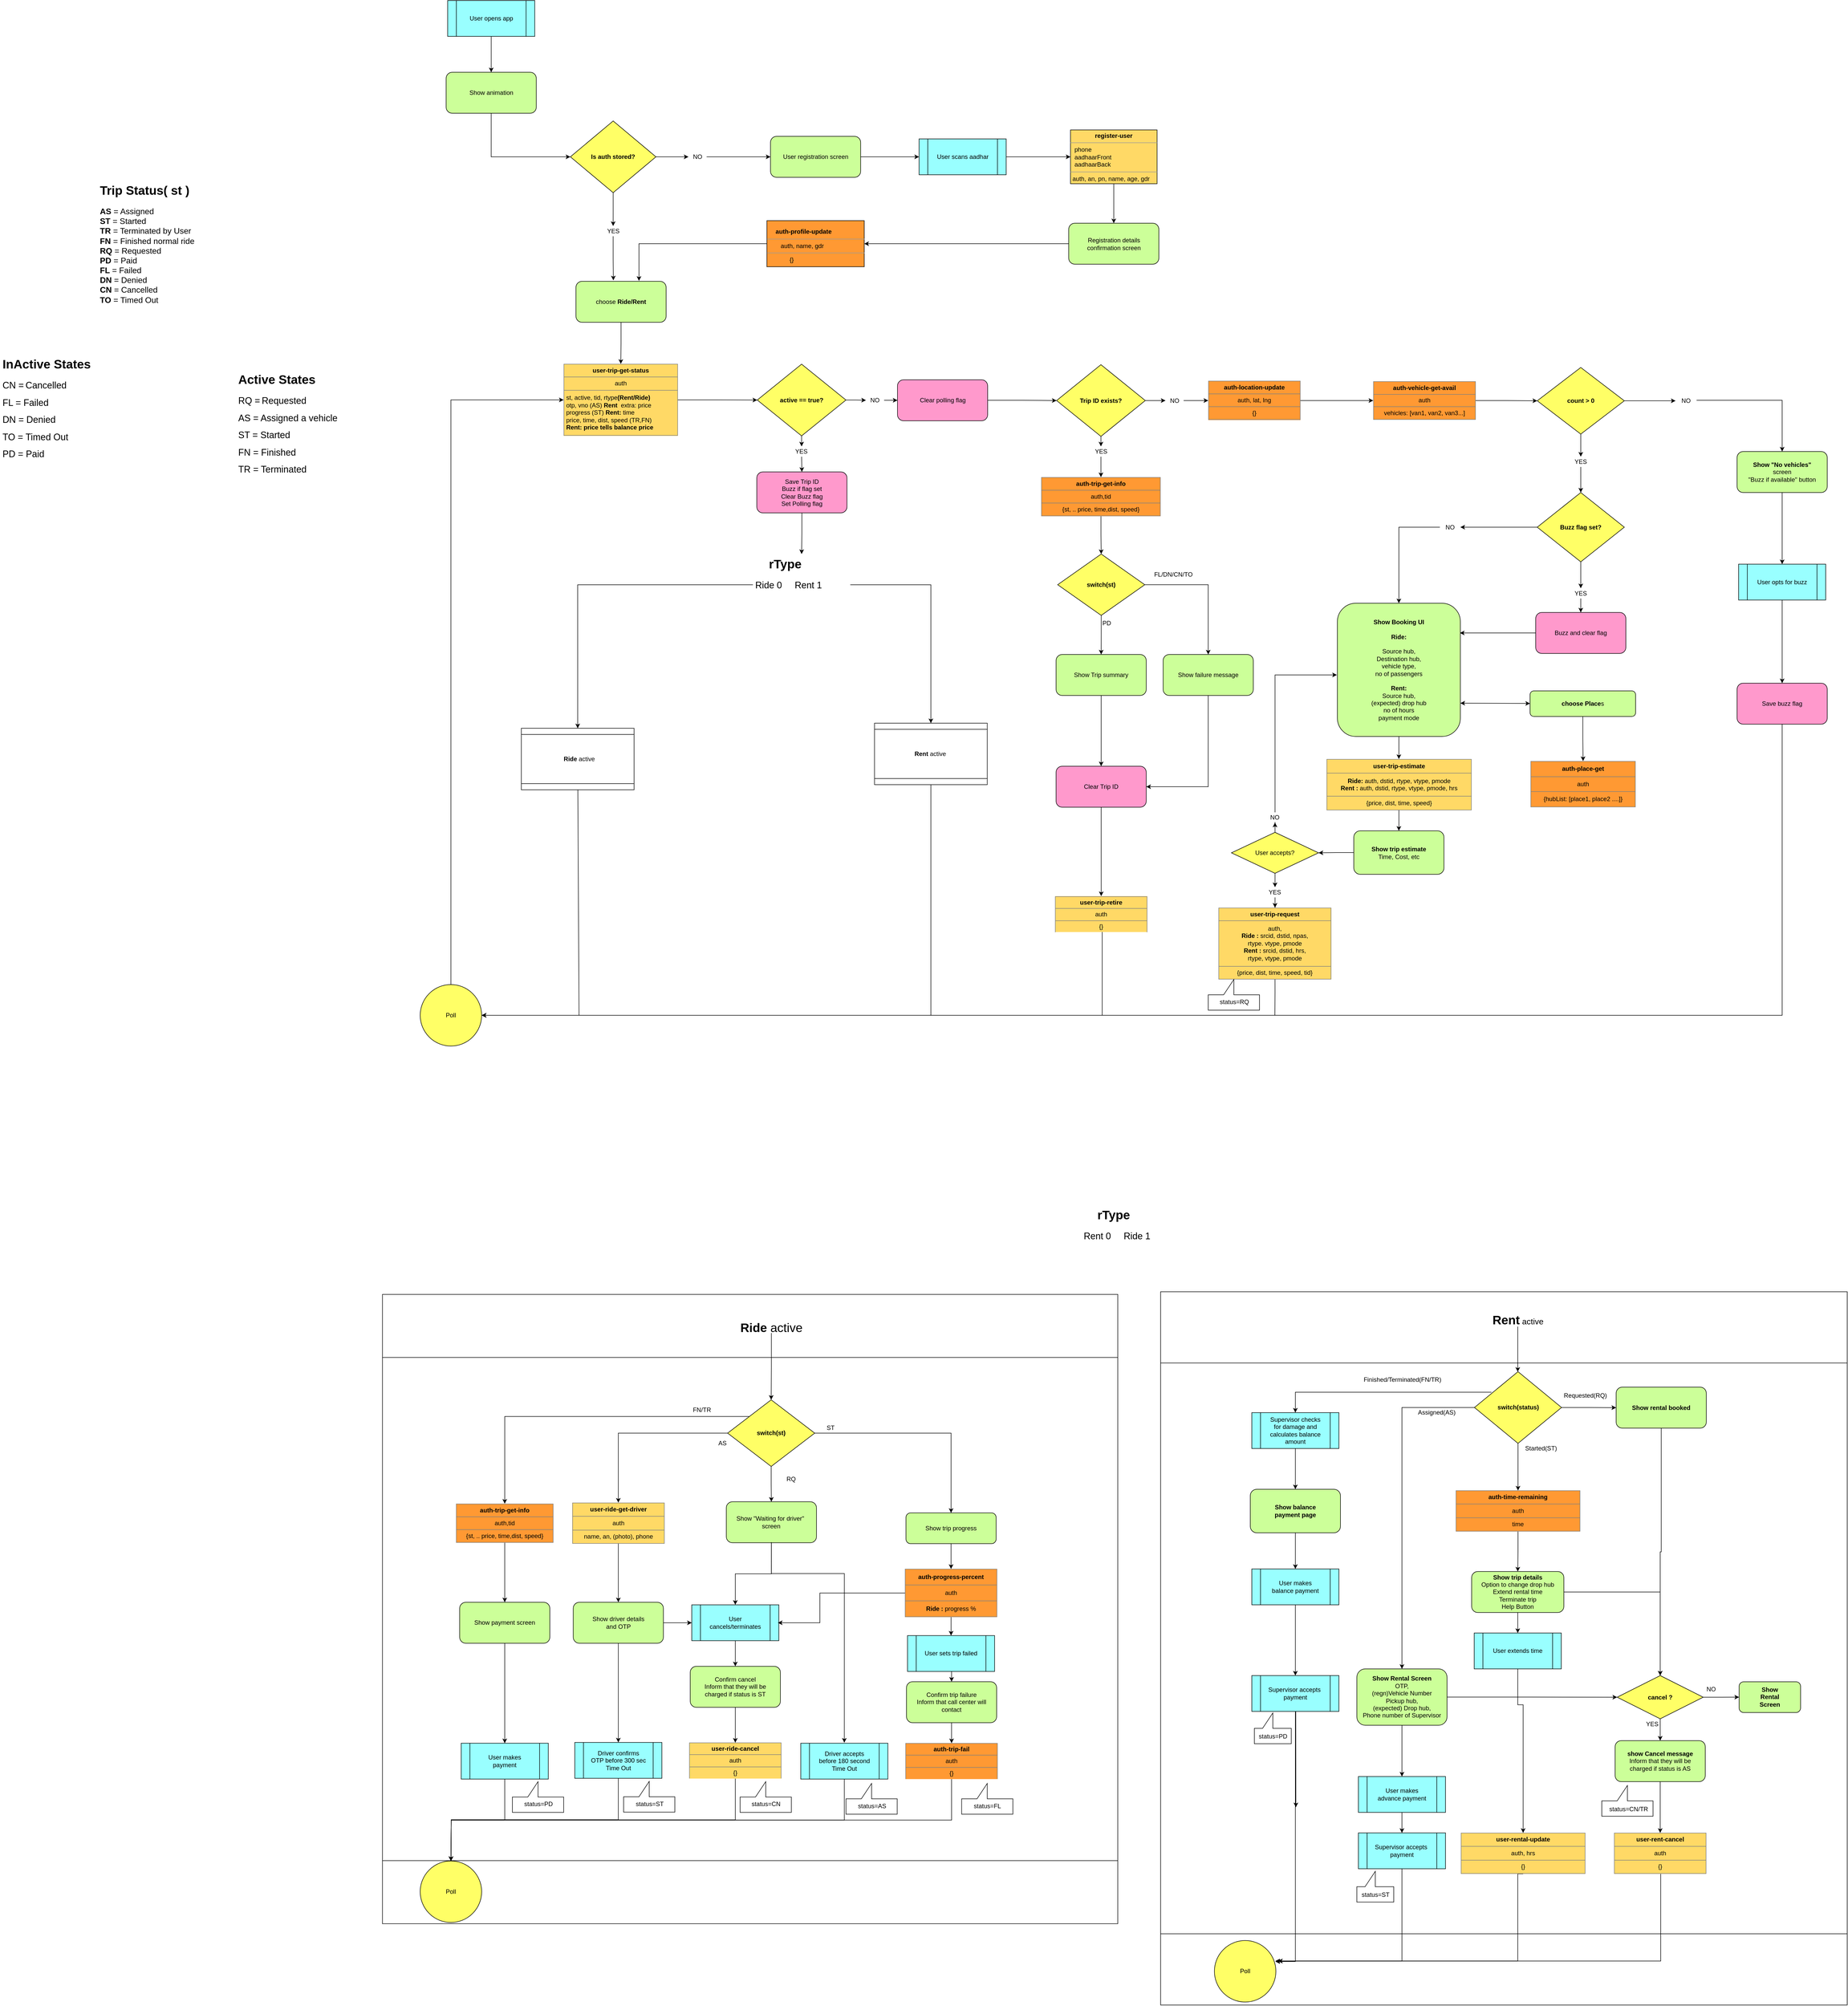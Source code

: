 <mxfile version="13.3.0" type="device"><diagram id="5CLVEdqVk4HBkgy9yo9V" name="ZippE User"><mxGraphModel dx="3362" dy="2970" grid="1" gridSize="10" guides="1" tooltips="1" connect="1" arrows="1" fold="1" page="1" pageScale="1" pageWidth="850" pageHeight="1100" math="0" shadow="0"><root><mxCell id="0"/><mxCell id="1" parent="0"/><mxCell id="ZjmFvIMTeTcDhbu5E50B-265" value="" style="shape=process;whiteSpace=wrap;html=1;backgroundOutline=1;rotation=-90;" parent="1" vertex="1"><mxGeometry x="729.13" y="1195.25" width="1391.7" height="1340" as="geometry"/></mxCell><mxCell id="ZjmFvIMTeTcDhbu5E50B-253" value="" style="shape=process;whiteSpace=wrap;html=1;backgroundOutline=1;rotation=-90;" parent="1" vertex="1"><mxGeometry x="-660" y="1071" width="1227.86" height="1435" as="geometry"/></mxCell><mxCell id="ZjmFvIMTeTcDhbu5E50B-4" style="edgeStyle=orthogonalEdgeStyle;rounded=0;orthogonalLoop=1;jettySize=auto;html=1;exitX=1;exitY=0.5;exitDx=0;exitDy=0;entryX=0;entryY=0.5;entryDx=0;entryDy=0;strokeColor=#000000;" parent="1" source="ZjmFvIMTeTcDhbu5E50B-5" target="ZjmFvIMTeTcDhbu5E50B-22" edge="1"><mxGeometry relative="1" as="geometry"/></mxCell><mxCell id="ZjmFvIMTeTcDhbu5E50B-5" value="&lt;table style=&quot;width: 100% ; height: 100% ; border-collapse: collapse&quot; width=&quot;100%&quot; cellpadding=&quot;4&quot; border=&quot;1&quot;&gt;&lt;tbody&gt;&lt;tr&gt;&lt;th align=&quot;center&quot;&gt;user-trip-get-status&lt;/th&gt;&lt;/tr&gt;&lt;tr&gt;&lt;td align=&quot;center&quot;&gt;auth&lt;/td&gt;&lt;/tr&gt;&lt;tr&gt;&lt;td&gt;st, active, tid, rtype&lt;b&gt;(Rent/Ride)&lt;/b&gt;&lt;br&gt;otp, vno (AS) &lt;b&gt;Rent&lt;/b&gt;&amp;nbsp; extra: price&lt;br&gt;progress (ST) &lt;b&gt;Rent: &lt;/b&gt;time&lt;br&gt;price, time, dist, speed (TR,FN)&lt;br&gt;&lt;b&gt;Rent: price tells balance price&lt;/b&gt;&lt;br&gt;&lt;/td&gt;&lt;/tr&gt;&lt;/tbody&gt;&lt;/table&gt;" style="text;html=1;strokeColor=none;fillColor=#FFD966;overflow=fill;" parent="1" vertex="1"><mxGeometry x="-410" y="-640.98" width="223" height="140.49" as="geometry"/></mxCell><mxCell id="ZjmFvIMTeTcDhbu5E50B-170" value="" style="edgeStyle=orthogonalEdgeStyle;rounded=0;orthogonalLoop=1;jettySize=auto;html=1;" parent="1" source="ZjmFvIMTeTcDhbu5E50B-13" target="ZjmFvIMTeTcDhbu5E50B-41" edge="1"><mxGeometry relative="1" as="geometry"/></mxCell><mxCell id="ZjmFvIMTeTcDhbu5E50B-13" value="&lt;table style=&quot;width: 100% ; height: 100% ; border-collapse: collapse&quot; width=&quot;100%&quot; cellpadding=&quot;4&quot; border=&quot;1&quot;&gt;&lt;tbody&gt;&lt;tr&gt;&lt;th&gt;auth-vehicle-get-avail&lt;/th&gt;&lt;/tr&gt;&lt;tr&gt;&lt;td&gt;auth&lt;/td&gt;&lt;/tr&gt;&lt;tr&gt;&lt;td&gt;vehicles: [van1, van2, van3...]&lt;/td&gt;&lt;/tr&gt;&lt;/tbody&gt;&lt;/table&gt;" style="text;html=1;strokeColor=none;fillColor=#FF9933;overflow=fill;align=center;" parent="1" vertex="1"><mxGeometry x="1170" y="-606.99" width="200" height="75" as="geometry"/></mxCell><mxCell id="ZjmFvIMTeTcDhbu5E50B-14" style="edgeStyle=orthogonalEdgeStyle;rounded=0;orthogonalLoop=1;jettySize=auto;html=1;exitX=0.5;exitY=1;exitDx=0;exitDy=0;strokeColor=#000000;" parent="1" source="ZjmFvIMTeTcDhbu5E50B-13" target="ZjmFvIMTeTcDhbu5E50B-13" edge="1"><mxGeometry relative="1" as="geometry"/></mxCell><mxCell id="ZjmFvIMTeTcDhbu5E50B-20" style="edgeStyle=orthogonalEdgeStyle;rounded=0;orthogonalLoop=1;jettySize=auto;html=1;exitX=0.5;exitY=1;exitDx=0;exitDy=0;entryX=0.5;entryY=0;entryDx=0;entryDy=0;strokeColor=#000000;" parent="1" source="ZjmFvIMTeTcDhbu5E50B-11" target="ZjmFvIMTeTcDhbu5E50B-59" edge="1"><mxGeometry relative="1" as="geometry"/></mxCell><mxCell id="ZjmFvIMTeTcDhbu5E50B-21" style="edgeStyle=orthogonalEdgeStyle;rounded=0;orthogonalLoop=1;jettySize=auto;html=1;exitX=1;exitY=0.5;exitDx=0;exitDy=0;strokeColor=#000000;" parent="1" source="ZjmFvIMTeTcDhbu5E50B-15" target="ZjmFvIMTeTcDhbu5E50B-100" edge="1"><mxGeometry relative="1" as="geometry"/></mxCell><mxCell id="ZjmFvIMTeTcDhbu5E50B-22" value="&lt;b&gt;active == true?&lt;/b&gt;" style="rhombus;whiteSpace=wrap;html=1;fillColor=#FFFF66;" parent="1" vertex="1"><mxGeometry x="-32.18" y="-640.49" width="173.13" height="140" as="geometry"/></mxCell><mxCell id="ZjmFvIMTeTcDhbu5E50B-23" style="edgeStyle=orthogonalEdgeStyle;rounded=0;orthogonalLoop=1;jettySize=auto;html=1;exitX=1;exitY=0.5;exitDx=0;exitDy=0;entryX=0;entryY=0.5;entryDx=0;entryDy=0;strokeColor=#000000;" parent="1" source="ZjmFvIMTeTcDhbu5E50B-1" target="ZjmFvIMTeTcDhbu5E50B-27" edge="1"><mxGeometry relative="1" as="geometry"/></mxCell><mxCell id="ZjmFvIMTeTcDhbu5E50B-148" value="" style="edgeStyle=orthogonalEdgeStyle;rounded=0;orthogonalLoop=1;jettySize=auto;html=1;" parent="1" source="ZjmFvIMTeTcDhbu5E50B-25" target="ZjmFvIMTeTcDhbu5E50B-3" edge="1"><mxGeometry relative="1" as="geometry"/></mxCell><mxCell id="ZjmFvIMTeTcDhbu5E50B-25" value="&lt;b&gt;Is auth stored?&lt;/b&gt;" style="rhombus;whiteSpace=wrap;html=1;fillColor=#FFFF66;" parent="1" vertex="1"><mxGeometry x="-396.89" y="-1115" width="167.06" height="140" as="geometry"/></mxCell><mxCell id="ZjmFvIMTeTcDhbu5E50B-26" value="" style="edgeStyle=orthogonalEdgeStyle;rounded=0;orthogonalLoop=1;jettySize=auto;html=1;" parent="1" source="ZjmFvIMTeTcDhbu5E50B-27" target="ZjmFvIMTeTcDhbu5E50B-38" edge="1"><mxGeometry relative="1" as="geometry"/></mxCell><mxCell id="ZjmFvIMTeTcDhbu5E50B-27" value="User registration screen" style="rounded=1;whiteSpace=wrap;html=1;fillColor=#CCFF99;" parent="1" vertex="1"><mxGeometry x="-6.36" y="-1085" width="176" height="80" as="geometry"/></mxCell><mxCell id="ZjmFvIMTeTcDhbu5E50B-150" value="" style="edgeStyle=orthogonalEdgeStyle;rounded=0;orthogonalLoop=1;jettySize=auto;html=1;entryX=0;entryY=0.5;entryDx=0;entryDy=0;" parent="1" source="ZjmFvIMTeTcDhbu5E50B-29" target="ZjmFvIMTeTcDhbu5E50B-25" edge="1"><mxGeometry relative="1" as="geometry"><mxPoint x="-551.36" y="-1020" as="targetPoint"/><Array as="points"><mxPoint x="-551.36" y="-1045"/></Array></mxGeometry></mxCell><mxCell id="ZjmFvIMTeTcDhbu5E50B-29" value="Show animation" style="rounded=1;whiteSpace=wrap;html=1;fillColor=#CCFF99;" parent="1" vertex="1"><mxGeometry x="-639.36" y="-1210" width="176" height="80" as="geometry"/></mxCell><mxCell id="ZjmFvIMTeTcDhbu5E50B-143" value="" style="edgeStyle=orthogonalEdgeStyle;rounded=0;orthogonalLoop=1;jettySize=auto;html=1;" parent="1" source="ZjmFvIMTeTcDhbu5E50B-31" target="ZjmFvIMTeTcDhbu5E50B-29" edge="1"><mxGeometry relative="1" as="geometry"><mxPoint x="-521.36" y="-1085" as="targetPoint"/></mxGeometry></mxCell><mxCell id="ZjmFvIMTeTcDhbu5E50B-31" value="User opens app" style="shape=process;whiteSpace=wrap;html=1;backgroundOutline=1;fillColor=#99FFFF;" parent="1" vertex="1"><mxGeometry x="-636.36" y="-1350" width="170" height="70" as="geometry"/></mxCell><mxCell id="ZjmFvIMTeTcDhbu5E50B-147" value="" style="edgeStyle=orthogonalEdgeStyle;rounded=0;orthogonalLoop=1;jettySize=auto;html=1;entryX=1;entryY=0.5;entryDx=0;entryDy=0;" parent="1" source="ZjmFvIMTeTcDhbu5E50B-32" target="ZjmFvIMTeTcDhbu5E50B-127" edge="1"><mxGeometry relative="1" as="geometry"><mxPoint x="235.14" y="-875.49" as="targetPoint"/></mxGeometry></mxCell><mxCell id="ZjmFvIMTeTcDhbu5E50B-32" value="Registration details &lt;br&gt;confirmation screen" style="rounded=1;whiteSpace=wrap;html=1;fillColor=#CCFF99;" parent="1" vertex="1"><mxGeometry x="575.64" y="-915.49" width="176" height="80" as="geometry"/></mxCell><mxCell id="ZjmFvIMTeTcDhbu5E50B-37" value="" style="edgeStyle=orthogonalEdgeStyle;rounded=0;orthogonalLoop=1;jettySize=auto;html=1;" parent="1" source="ZjmFvIMTeTcDhbu5E50B-38" target="ZjmFvIMTeTcDhbu5E50B-117" edge="1"><mxGeometry relative="1" as="geometry"/></mxCell><mxCell id="ZjmFvIMTeTcDhbu5E50B-38" value="User scans aadhar" style="shape=process;whiteSpace=wrap;html=1;backgroundOutline=1;fillColor=#99FFFF;" parent="1" vertex="1"><mxGeometry x="283.64" y="-1080" width="170" height="70" as="geometry"/></mxCell><mxCell id="ZjmFvIMTeTcDhbu5E50B-39" style="edgeStyle=orthogonalEdgeStyle;rounded=0;orthogonalLoop=1;jettySize=auto;html=1;exitX=1.025;exitY=0.45;exitDx=0;exitDy=0;strokeColor=#000000;exitPerimeter=0;" parent="1" source="ZjmFvIMTeTcDhbu5E50B-169" target="ZjmFvIMTeTcDhbu5E50B-66" edge="1"><mxGeometry relative="1" as="geometry"><mxPoint x="1819" y="-526.74" as="sourcePoint"/></mxGeometry></mxCell><mxCell id="ZjmFvIMTeTcDhbu5E50B-40" style="edgeStyle=orthogonalEdgeStyle;rounded=0;orthogonalLoop=1;jettySize=auto;html=1;exitX=0.5;exitY=1;exitDx=0;exitDy=0;entryX=0.5;entryY=0;entryDx=0;entryDy=0;strokeColor=#000000;" parent="1" source="ZjmFvIMTeTcDhbu5E50B-93" target="ZjmFvIMTeTcDhbu5E50B-75" edge="1"><mxGeometry relative="1" as="geometry"/></mxCell><mxCell id="ZjmFvIMTeTcDhbu5E50B-41" value="&lt;b&gt;count &amp;gt; 0&lt;/b&gt;" style="rhombus;whiteSpace=wrap;html=1;fillColor=#FFFF66;" parent="1" vertex="1"><mxGeometry x="1490" y="-634" width="170" height="130" as="geometry"/></mxCell><mxCell id="ZjmFvIMTeTcDhbu5E50B-246" style="edgeStyle=orthogonalEdgeStyle;rounded=0;orthogonalLoop=1;jettySize=auto;html=1;" parent="1" source="ZjmFvIMTeTcDhbu5E50B-59" target="ZjmFvIMTeTcDhbu5E50B-241" edge="1"><mxGeometry relative="1" as="geometry"/></mxCell><mxCell id="ZjmFvIMTeTcDhbu5E50B-59" value="Save Trip ID&lt;br&gt;Buzz if flag set&lt;br&gt;Clear Buzz flag&lt;br&gt;Set Polling flag" style="rounded=1;whiteSpace=wrap;html=1;fillColor=#FF99CC;" parent="1" vertex="1"><mxGeometry x="-33.06" y="-430.25" width="176" height="80" as="geometry"/></mxCell><mxCell id="ZjmFvIMTeTcDhbu5E50B-61" style="edgeStyle=orthogonalEdgeStyle;rounded=0;orthogonalLoop=1;jettySize=auto;html=1;exitX=0.5;exitY=1;exitDx=0;exitDy=0;entryX=0.5;entryY=0;entryDx=0;entryDy=0;strokeColor=#000000;" parent="1" source="ZjmFvIMTeTcDhbu5E50B-92" target="ZjmFvIMTeTcDhbu5E50B-85" edge="1"><mxGeometry relative="1" as="geometry"/></mxCell><mxCell id="ZjmFvIMTeTcDhbu5E50B-165" value="" style="edgeStyle=orthogonalEdgeStyle;rounded=0;orthogonalLoop=1;jettySize=auto;html=1;entryX=0;entryY=0.5;entryDx=0;entryDy=0;" parent="1" source="ZjmFvIMTeTcDhbu5E50B-62" target="ZjmFvIMTeTcDhbu5E50B-78" edge="1"><mxGeometry relative="1" as="geometry"><mxPoint x="805.13" y="-569.5" as="targetPoint"/></mxGeometry></mxCell><mxCell id="ZjmFvIMTeTcDhbu5E50B-62" value="&lt;b&gt;Trip ID exists?&lt;/b&gt;" style="rhombus;whiteSpace=wrap;html=1;fillColor=#FFFF66;" parent="1" vertex="1"><mxGeometry x="552.0" y="-639.5" width="173.13" height="140" as="geometry"/></mxCell><mxCell id="ZjmFvIMTeTcDhbu5E50B-65" style="edgeStyle=orthogonalEdgeStyle;rounded=0;orthogonalLoop=1;jettySize=auto;html=1;exitX=0.5;exitY=1;exitDx=0;exitDy=0;entryX=0.5;entryY=0;entryDx=0;entryDy=0;strokeColor=#000000;" parent="1" source="ZjmFvIMTeTcDhbu5E50B-66" target="ZjmFvIMTeTcDhbu5E50B-70" edge="1"><mxGeometry relative="1" as="geometry"/></mxCell><mxCell id="ZjmFvIMTeTcDhbu5E50B-66" value="&lt;b&gt;Show &quot;No vehicles&quot;&lt;br&gt;&lt;/b&gt;screen&lt;br&gt;&quot;Buzz if available&quot; button" style="rounded=1;whiteSpace=wrap;html=1;fillColor=#CCFF99;" parent="1" vertex="1"><mxGeometry x="1880" y="-470" width="176" height="80" as="geometry"/></mxCell><mxCell id="ZjmFvIMTeTcDhbu5E50B-67" style="edgeStyle=orthogonalEdgeStyle;rounded=0;orthogonalLoop=1;jettySize=auto;html=1;exitX=0.5;exitY=1;exitDx=0;exitDy=0;entryX=1;entryY=0.5;entryDx=0;entryDy=0;strokeColor=#000000;" parent="1" source="ZjmFvIMTeTcDhbu5E50B-68" target="ZjmFvIMTeTcDhbu5E50B-80" edge="1"><mxGeometry relative="1" as="geometry"><Array as="points"><mxPoint x="1968" y="630"/></Array></mxGeometry></mxCell><mxCell id="ZjmFvIMTeTcDhbu5E50B-68" value="Save buzz flag" style="rounded=1;whiteSpace=wrap;html=1;fillColor=#FF99CC;" parent="1" vertex="1"><mxGeometry x="1880" y="-18" width="176" height="80" as="geometry"/></mxCell><mxCell id="ZjmFvIMTeTcDhbu5E50B-69" style="edgeStyle=orthogonalEdgeStyle;rounded=0;orthogonalLoop=1;jettySize=auto;html=1;exitX=0.5;exitY=1;exitDx=0;exitDy=0;entryX=0.5;entryY=0;entryDx=0;entryDy=0;strokeColor=#000000;" parent="1" source="ZjmFvIMTeTcDhbu5E50B-70" target="ZjmFvIMTeTcDhbu5E50B-68" edge="1"><mxGeometry relative="1" as="geometry"/></mxCell><mxCell id="ZjmFvIMTeTcDhbu5E50B-70" value="User opts for buzz" style="shape=process;whiteSpace=wrap;html=1;backgroundOutline=1;fillColor=#99FFFF;" parent="1" vertex="1"><mxGeometry x="1883" y="-250.25" width="170" height="70" as="geometry"/></mxCell><mxCell id="ZjmFvIMTeTcDhbu5E50B-177" value="" style="edgeStyle=orthogonalEdgeStyle;rounded=0;orthogonalLoop=1;jettySize=auto;html=1;entryX=0.996;entryY=0.223;entryDx=0;entryDy=0;entryPerimeter=0;" parent="1" source="ZjmFvIMTeTcDhbu5E50B-72" target="ZjmFvIMTeTcDhbu5E50B-77" edge="1"><mxGeometry relative="1" as="geometry"><mxPoint x="1407" y="-120" as="targetPoint"/></mxGeometry></mxCell><mxCell id="ZjmFvIMTeTcDhbu5E50B-72" value="Buzz and clear flag" style="rounded=1;whiteSpace=wrap;html=1;fillColor=#FF99CC;" parent="1" vertex="1"><mxGeometry x="1487" y="-156" width="176" height="80" as="geometry"/></mxCell><mxCell id="ZjmFvIMTeTcDhbu5E50B-73" style="edgeStyle=orthogonalEdgeStyle;rounded=0;orthogonalLoop=1;jettySize=auto;html=1;exitX=0.5;exitY=1;exitDx=0;exitDy=0;entryX=0.5;entryY=0;entryDx=0;entryDy=0;strokeColor=#000000;" parent="1" source="ZjmFvIMTeTcDhbu5E50B-94" target="ZjmFvIMTeTcDhbu5E50B-72" edge="1"><mxGeometry relative="1" as="geometry"/></mxCell><mxCell id="ZjmFvIMTeTcDhbu5E50B-161" value="" style="edgeStyle=orthogonalEdgeStyle;rounded=0;orthogonalLoop=1;jettySize=auto;html=1;entryX=1;entryY=0.5;entryDx=0;entryDy=0;" parent="1" source="ZjmFvIMTeTcDhbu5E50B-75" target="ZjmFvIMTeTcDhbu5E50B-95" edge="1"><mxGeometry relative="1" as="geometry"><mxPoint x="1045" y="-210" as="targetPoint"/></mxGeometry></mxCell><mxCell id="ZjmFvIMTeTcDhbu5E50B-75" value="&lt;b&gt;Buzz flag set?&lt;/b&gt;" style="rhombus;whiteSpace=wrap;html=1;fillColor=#FFFF66;" parent="1" vertex="1"><mxGeometry x="1490" y="-390" width="170" height="135.25" as="geometry"/></mxCell><mxCell id="ZjmFvIMTeTcDhbu5E50B-180" value="" style="edgeStyle=orthogonalEdgeStyle;rounded=0;orthogonalLoop=1;jettySize=auto;html=1;entryX=0.5;entryY=0;entryDx=0;entryDy=0;" parent="1" source="ZjmFvIMTeTcDhbu5E50B-77" target="ZjmFvIMTeTcDhbu5E50B-130" edge="1"><mxGeometry relative="1" as="geometry"><mxPoint x="1220" y="166" as="targetPoint"/></mxGeometry></mxCell><mxCell id="ZjmFvIMTeTcDhbu5E50B-77" value="&lt;b&gt;Show Booking UI&lt;/b&gt;&lt;br&gt;&lt;div&gt;&lt;b&gt;&lt;br&gt;Ride:&lt;/b&gt;&lt;/div&gt;&lt;div&gt;&lt;br&gt;&lt;/div&gt;&lt;div&gt;Source hub,&lt;br&gt;Destination hub,&lt;br&gt;&lt;div&gt;vehicle type,&lt;/div&gt;&lt;div&gt;&lt;div&gt;no of passengers&lt;/div&gt;&amp;nbsp;&lt;/div&gt;&lt;div&gt;&lt;b&gt;Rent:&lt;/b&gt;&lt;br&gt;&lt;/div&gt;&lt;div&gt;Source hub,&lt;/div&gt;&lt;div&gt;(expected) drop hub&lt;br&gt;&lt;div&gt;no of hours&lt;/div&gt;&lt;/div&gt;&lt;div&gt;payment mode&lt;/div&gt;&lt;/div&gt;" style="rounded=1;whiteSpace=wrap;html=1;fillColor=#CCFF99;" parent="1" vertex="1"><mxGeometry x="1100" y="-174" width="240" height="260" as="geometry"/></mxCell><mxCell id="ZjmFvIMTeTcDhbu5E50B-79" style="edgeStyle=orthogonalEdgeStyle;rounded=0;orthogonalLoop=1;jettySize=auto;html=1;exitX=0.5;exitY=0;exitDx=0;exitDy=0;entryX=0;entryY=0.5;entryDx=0;entryDy=0;" parent="1" source="ZjmFvIMTeTcDhbu5E50B-80" target="ZjmFvIMTeTcDhbu5E50B-5" edge="1"><mxGeometry relative="1" as="geometry"/></mxCell><mxCell id="ZjmFvIMTeTcDhbu5E50B-80" value="Poll" style="ellipse;whiteSpace=wrap;html=1;aspect=fixed;fillColor=#FFFF66;gradientColor=none;" parent="1" vertex="1"><mxGeometry x="-690" y="570" width="120" height="120" as="geometry"/></mxCell><mxCell id="ZjmFvIMTeTcDhbu5E50B-81" style="edgeStyle=orthogonalEdgeStyle;rounded=0;orthogonalLoop=1;jettySize=auto;html=1;exitX=1;exitY=0.5;exitDx=0;exitDy=0;entryX=0.5;entryY=0;entryDx=0;entryDy=0;strokeColor=#000000;" parent="1" source="ZjmFvIMTeTcDhbu5E50B-83" target="ZjmFvIMTeTcDhbu5E50B-89" edge="1"><mxGeometry relative="1" as="geometry"/></mxCell><mxCell id="ZjmFvIMTeTcDhbu5E50B-82" style="edgeStyle=orthogonalEdgeStyle;rounded=0;orthogonalLoop=1;jettySize=auto;html=1;exitX=0.5;exitY=1;exitDx=0;exitDy=0;entryX=0.5;entryY=0;entryDx=0;entryDy=0;strokeColor=#000000;" parent="1" source="ZjmFvIMTeTcDhbu5E50B-83" target="ZjmFvIMTeTcDhbu5E50B-87" edge="1"><mxGeometry relative="1" as="geometry"/></mxCell><mxCell id="ZjmFvIMTeTcDhbu5E50B-83" value="&lt;b&gt;switch(st)&lt;/b&gt;" style="rhombus;whiteSpace=wrap;html=1;fillColor=#FFFF66;" parent="1" vertex="1"><mxGeometry x="554.13" y="-270" width="170" height="119.75" as="geometry"/></mxCell><mxCell id="ZjmFvIMTeTcDhbu5E50B-84" value="" style="edgeStyle=orthogonalEdgeStyle;rounded=0;orthogonalLoop=1;jettySize=auto;html=1;" parent="1" source="ZjmFvIMTeTcDhbu5E50B-85" target="ZjmFvIMTeTcDhbu5E50B-83" edge="1"><mxGeometry relative="1" as="geometry"/></mxCell><mxCell id="ZjmFvIMTeTcDhbu5E50B-85" value="&lt;table style=&quot;width: 100% ; height: 100% ; border-collapse: collapse&quot; width=&quot;100%&quot; cellpadding=&quot;4&quot; border=&quot;1&quot;&gt;&lt;tbody&gt;&lt;tr&gt;&lt;th&gt;auth-trip-get-info&lt;br&gt;&lt;/th&gt;&lt;/tr&gt;&lt;tr&gt;&lt;td&gt;auth,tid&lt;/td&gt;&lt;/tr&gt;&lt;tr&gt;&lt;td&gt;{st, .. price, time,dist, speed} &lt;br&gt;&lt;/td&gt;&lt;/tr&gt;&lt;/tbody&gt;&lt;/table&gt;" style="text;html=1;strokeColor=none;fillColor=#FF9933;overflow=fill;align=center;" parent="1" vertex="1"><mxGeometry x="522.06" y="-420" width="233" height="76.25" as="geometry"/></mxCell><mxCell id="ZjmFvIMTeTcDhbu5E50B-86" style="edgeStyle=orthogonalEdgeStyle;rounded=0;orthogonalLoop=1;jettySize=auto;html=1;exitX=0.5;exitY=1;exitDx=0;exitDy=0;entryX=0.5;entryY=0;entryDx=0;entryDy=0;strokeColor=#000000;" parent="1" source="ZjmFvIMTeTcDhbu5E50B-87" target="ZjmFvIMTeTcDhbu5E50B-91" edge="1"><mxGeometry relative="1" as="geometry"/></mxCell><mxCell id="ZjmFvIMTeTcDhbu5E50B-87" value="Show Trip summary" style="rounded=1;whiteSpace=wrap;html=1;fillColor=#CCFF99;" parent="1" vertex="1"><mxGeometry x="551" y="-74" width="176" height="80" as="geometry"/></mxCell><mxCell id="ZjmFvIMTeTcDhbu5E50B-88" style="edgeStyle=orthogonalEdgeStyle;rounded=0;orthogonalLoop=1;jettySize=auto;html=1;exitX=0.5;exitY=1;exitDx=0;exitDy=0;entryX=1;entryY=0.5;entryDx=0;entryDy=0;strokeColor=#000000;" parent="1" source="ZjmFvIMTeTcDhbu5E50B-89" target="ZjmFvIMTeTcDhbu5E50B-91" edge="1"><mxGeometry relative="1" as="geometry"/></mxCell><mxCell id="ZjmFvIMTeTcDhbu5E50B-89" value="Show failure message" style="rounded=1;whiteSpace=wrap;html=1;fillColor=#CCFF99;" parent="1" vertex="1"><mxGeometry x="759.93" y="-74" width="176" height="80" as="geometry"/></mxCell><mxCell id="ZjmFvIMTeTcDhbu5E50B-90" value="" style="edgeStyle=orthogonalEdgeStyle;rounded=0;orthogonalLoop=1;jettySize=auto;html=1;" parent="1" source="ZjmFvIMTeTcDhbu5E50B-91" target="ZjmFvIMTeTcDhbu5E50B-133" edge="1"><mxGeometry relative="1" as="geometry"/></mxCell><mxCell id="ZjmFvIMTeTcDhbu5E50B-91" value="Clear Trip ID" style="rounded=1;whiteSpace=wrap;html=1;fillColor=#FF99CC;" parent="1" vertex="1"><mxGeometry x="551" y="144" width="176" height="80" as="geometry"/></mxCell><mxCell id="ZjmFvIMTeTcDhbu5E50B-97" value="FL/DN/CN/TO" style="text;html=1;strokeColor=none;fillColor=none;align=center;verticalAlign=middle;whiteSpace=wrap;rounded=0;" parent="1" vertex="1"><mxGeometry x="759.93" y="-240.24" width="40" height="20" as="geometry"/></mxCell><mxCell id="ZjmFvIMTeTcDhbu5E50B-98" value="PD" style="text;html=1;strokeColor=none;fillColor=none;align=center;verticalAlign=middle;whiteSpace=wrap;rounded=0;" parent="1" vertex="1"><mxGeometry x="630" y="-145" width="40" height="20" as="geometry"/></mxCell><mxCell id="ZjmFvIMTeTcDhbu5E50B-99" style="edgeStyle=orthogonalEdgeStyle;rounded=0;orthogonalLoop=1;jettySize=auto;html=1;exitX=1;exitY=0.5;exitDx=0;exitDy=0;entryX=0;entryY=0.5;entryDx=0;entryDy=0;strokeColor=#000000;" parent="1" source="ZjmFvIMTeTcDhbu5E50B-100" target="ZjmFvIMTeTcDhbu5E50B-62" edge="1"><mxGeometry relative="1" as="geometry"/></mxCell><mxCell id="ZjmFvIMTeTcDhbu5E50B-100" value="Clear polling flag" style="rounded=1;whiteSpace=wrap;html=1;fillColor=#FF99CC;" parent="1" vertex="1"><mxGeometry x="241.5" y="-610" width="176" height="80" as="geometry"/></mxCell><mxCell id="ZjmFvIMTeTcDhbu5E50B-101" style="edgeStyle=orthogonalEdgeStyle;rounded=0;orthogonalLoop=1;jettySize=auto;html=1;exitX=0.5;exitY=1;exitDx=0;exitDy=0;entryX=1;entryY=0.5;entryDx=0;entryDy=0;" parent="1" source="ZjmFvIMTeTcDhbu5E50B-110" target="ZjmFvIMTeTcDhbu5E50B-80" edge="1"><mxGeometry relative="1" as="geometry"><mxPoint x="1172" y="510" as="sourcePoint"/><Array as="points"><mxPoint x="978" y="585"/><mxPoint x="978" y="630"/></Array></mxGeometry></mxCell><mxCell id="ZjmFvIMTeTcDhbu5E50B-102" value="" style="edgeStyle=orthogonalEdgeStyle;rounded=0;orthogonalLoop=1;jettySize=auto;html=1;" parent="1" source="ZjmFvIMTeTcDhbu5E50B-103" target="ZjmFvIMTeTcDhbu5E50B-113" edge="1"><mxGeometry relative="1" as="geometry"/></mxCell><mxCell id="ZjmFvIMTeTcDhbu5E50B-103" value="&lt;b&gt;Show trip estimate&lt;/b&gt;&lt;br&gt;Time, Cost, etc" style="rounded=1;whiteSpace=wrap;html=1;fillColor=#CCFF99;" parent="1" vertex="1"><mxGeometry x="1132" y="270" width="176" height="85" as="geometry"/></mxCell><mxCell id="ZjmFvIMTeTcDhbu5E50B-110" value="&lt;table style=&quot;width: 100% ; height: 100% ; border-collapse: collapse&quot; width=&quot;100%&quot; cellpadding=&quot;4&quot; border=&quot;1&quot;&gt;&lt;tbody&gt;&lt;tr&gt;&lt;th&gt;user-trip-request&lt;br&gt;&lt;/th&gt;&lt;/tr&gt;&lt;tr&gt;&lt;td&gt;auth,&lt;br&gt; &lt;b&gt;Ride :&lt;/b&gt; srcid, dstid, npas,&lt;br&gt;rtype. vtype, pmode&lt;br&gt;&lt;b&gt;Rent : &lt;/b&gt;srcid, dstid, hrs,&lt;br&gt;rtype, vtype, pmode&lt;br&gt;&lt;/td&gt;&lt;/tr&gt;&lt;tr&gt;&lt;td&gt;{price, dist, time, speed, tid}&lt;/td&gt;&lt;/tr&gt;&lt;/tbody&gt;&lt;/table&gt;," style="text;html=1;strokeColor=none;fillColor=#FFD966;overflow=fill;align=center;" parent="1" vertex="1"><mxGeometry x="868.25" y="420" width="220" height="140" as="geometry"/></mxCell><mxCell id="ZjmFvIMTeTcDhbu5E50B-112" value="" style="edgeStyle=orthogonalEdgeStyle;rounded=0;orthogonalLoop=1;jettySize=auto;html=1;" parent="1" source="ZjmFvIMTeTcDhbu5E50B-114" target="ZjmFvIMTeTcDhbu5E50B-110" edge="1"><mxGeometry relative="1" as="geometry"/></mxCell><mxCell id="ZjmFvIMTeTcDhbu5E50B-182" value="" style="edgeStyle=orthogonalEdgeStyle;rounded=0;orthogonalLoop=1;jettySize=auto;html=1;entryX=0.5;entryY=1;entryDx=0;entryDy=0;" parent="1" source="ZjmFvIMTeTcDhbu5E50B-113" target="ZjmFvIMTeTcDhbu5E50B-115" edge="1"><mxGeometry relative="1" as="geometry"><mxPoint x="978.25" y="237.5" as="targetPoint"/></mxGeometry></mxCell><mxCell id="ZjmFvIMTeTcDhbu5E50B-113" value="User accepts?" style="rhombus;whiteSpace=wrap;html=1;fillColor=#FFFF66;" parent="1" vertex="1"><mxGeometry x="893.25" y="273" width="170" height="80" as="geometry"/></mxCell><mxCell id="ZjmFvIMTeTcDhbu5E50B-183" value="" style="edgeStyle=orthogonalEdgeStyle;rounded=0;orthogonalLoop=1;jettySize=auto;html=1;entryX=-0.004;entryY=0.538;entryDx=0;entryDy=0;entryPerimeter=0;" parent="1" source="ZjmFvIMTeTcDhbu5E50B-115" target="ZjmFvIMTeTcDhbu5E50B-77" edge="1"><mxGeometry relative="1" as="geometry"><mxPoint x="978.25" y="180" as="targetPoint"/><Array as="points"><mxPoint x="978" y="-34"/></Array></mxGeometry></mxCell><mxCell id="ZjmFvIMTeTcDhbu5E50B-115" value="NO" style="text;html=1;strokeColor=none;fillColor=none;align=center;verticalAlign=middle;whiteSpace=wrap;rounded=0;" parent="1" vertex="1"><mxGeometry x="958.25" y="234" width="40" height="20" as="geometry"/></mxCell><mxCell id="ZjmFvIMTeTcDhbu5E50B-167" value="" style="edgeStyle=orthogonalEdgeStyle;rounded=0;orthogonalLoop=1;jettySize=auto;html=1;" parent="1" source="ZjmFvIMTeTcDhbu5E50B-117" target="ZjmFvIMTeTcDhbu5E50B-32" edge="1"><mxGeometry relative="1" as="geometry"/></mxCell><mxCell id="ZjmFvIMTeTcDhbu5E50B-117" value="&lt;p style=&quot;margin: 0px ; margin-top: 4px ; text-align: center&quot;&gt;&lt;b&gt;register-user&lt;/b&gt;&lt;/p&gt;&lt;hr size=&quot;1&quot;&gt;&lt;p style=&quot;margin: 0px 0px 0px 8px&quot;&gt;phone&lt;br&gt;aadhaarFront&lt;br&gt;&lt;/p&gt;&lt;p style=&quot;margin: 0px 0px 0px 8px&quot;&gt;aadhaarBack&lt;br&gt;&lt;/p&gt;&lt;hr size=&quot;1&quot;&gt;&lt;p style=&quot;margin: 0px ; margin-left: 4px&quot;&gt;auth,&amp;nbsp;an,&amp;nbsp;pn,&amp;nbsp;name, age,&amp;nbsp;gdr&lt;br&gt;&lt;br&gt;&lt;/p&gt;" style="verticalAlign=top;align=left;overflow=fill;fontSize=12;fontFamily=Helvetica;html=1;fillColor=#FFD966;" parent="1" vertex="1"><mxGeometry x="579.14" y="-1097.5" width="169" height="105" as="geometry"/></mxCell><mxCell id="ZjmFvIMTeTcDhbu5E50B-123" value="&lt;table style=&quot;width: 100% ; height: 100% ; border-collapse: collapse&quot; width=&quot;100%&quot; cellpadding=&quot;4&quot; border=&quot;1&quot;&gt;&lt;tbody&gt;&lt;tr&gt;&lt;th&gt;auth-place-get&lt;/th&gt;&lt;/tr&gt;&lt;tr&gt;&lt;td&gt;auth&lt;/td&gt;&lt;/tr&gt;&lt;tr&gt;&lt;td&gt;{hubList: [place1, place2 ....]}&lt;/td&gt;&lt;/tr&gt;&lt;/tbody&gt;&lt;/table&gt;" style="text;html=1;strokeColor=none;fillColor=#FF9933;overflow=fill;align=center;" parent="1" vertex="1"><mxGeometry x="1477" y="134" width="205" height="90" as="geometry"/></mxCell><mxCell id="ZjmFvIMTeTcDhbu5E50B-189" value="" style="edgeStyle=orthogonalEdgeStyle;rounded=0;orthogonalLoop=1;jettySize=auto;html=1;entryX=0.5;entryY=0;entryDx=0;entryDy=0;" parent="1" source="ZjmFvIMTeTcDhbu5E50B-125" target="ZjmFvIMTeTcDhbu5E50B-123" edge="1"><mxGeometry relative="1" as="geometry"><mxPoint x="1579" y="110" as="targetPoint"/></mxGeometry></mxCell><mxCell id="ZjmFvIMTeTcDhbu5E50B-125" value="&lt;b&gt;choose Place&lt;/b&gt;s" style="rounded=1;whiteSpace=wrap;html=1;fillColor=#CCFF99;" parent="1" vertex="1"><mxGeometry x="1476" y="-3" width="206" height="50" as="geometry"/></mxCell><mxCell id="ZjmFvIMTeTcDhbu5E50B-146" value="" style="edgeStyle=orthogonalEdgeStyle;rounded=0;orthogonalLoop=1;jettySize=auto;html=1;entryX=0.699;entryY=-0.011;entryDx=0;entryDy=0;entryPerimeter=0;" parent="1" source="ZjmFvIMTeTcDhbu5E50B-127" target="ZjmFvIMTeTcDhbu5E50B-173" edge="1"><mxGeometry relative="1" as="geometry"><mxPoint x="860" y="-675.49" as="targetPoint"/></mxGeometry></mxCell><mxCell id="ZjmFvIMTeTcDhbu5E50B-127" value="&lt;br&gt;&amp;nbsp;&amp;nbsp;&amp;nbsp;&amp;nbsp; &lt;b&gt;auth-profile-update&lt;/b&gt;&lt;hr size=&quot;1&quot;&gt;&amp;nbsp;&amp;nbsp;&amp;nbsp;&amp;nbsp;&amp;nbsp;&amp;nbsp;&amp;nbsp; auth, name, gdr&lt;br&gt;&lt;hr size=&quot;1&quot;&gt;&lt;p style=&quot;margin: 0px ; margin-left: 4px&quot;&gt;&amp;nbsp;&amp;nbsp;&amp;nbsp;&amp;nbsp;&amp;nbsp;&amp;nbsp;&amp;nbsp;&amp;nbsp;&amp;nbsp;&amp;nbsp;&amp;nbsp; {}&lt;br&gt;&lt;br&gt;&lt;/p&gt;" style="verticalAlign=top;align=left;overflow=fill;fontSize=12;fontFamily=Helvetica;html=1;fillColor=#FF9933;" parent="1" vertex="1"><mxGeometry x="-13.36" y="-920.49" width="190" height="90" as="geometry"/></mxCell><mxCell id="ZjmFvIMTeTcDhbu5E50B-129" value="" style="edgeStyle=orthogonalEdgeStyle;rounded=0;orthogonalLoop=1;jettySize=auto;html=1;" parent="1" source="ZjmFvIMTeTcDhbu5E50B-130" target="ZjmFvIMTeTcDhbu5E50B-103" edge="1"><mxGeometry relative="1" as="geometry"/></mxCell><mxCell id="ZjmFvIMTeTcDhbu5E50B-130" value="&lt;table style=&quot;width: 100% ; height: 100% ; border-collapse: collapse&quot; width=&quot;100%&quot; cellpadding=&quot;4&quot; border=&quot;1&quot;&gt;&lt;tbody&gt;&lt;tr&gt;&lt;th&gt;user-trip-estimate&lt;br&gt;&lt;/th&gt;&lt;/tr&gt;&lt;tr&gt;&lt;td&gt;&lt;b&gt;Ride:&lt;/b&gt; auth, dstid, rtype, vtype, pmode&lt;br&gt;&lt;b&gt;Rent :&lt;/b&gt; auth, dstid, rtype, vtype, pmode, hrs&lt;br&gt;&lt;/td&gt;&lt;/tr&gt;&lt;tr&gt;&lt;td&gt;{price, dist, time, speed}&lt;br&gt;&lt;/td&gt;&lt;/tr&gt;&lt;/tbody&gt;&lt;/table&gt;," style="text;html=1;strokeColor=none;fillColor=#FFD966;overflow=fill;align=center;" parent="1" vertex="1"><mxGeometry x="1078.75" y="130" width="282.5" height="100" as="geometry"/></mxCell><mxCell id="ZjmFvIMTeTcDhbu5E50B-132" style="edgeStyle=orthogonalEdgeStyle;rounded=0;orthogonalLoop=1;jettySize=auto;html=1;entryX=1;entryY=0.5;entryDx=0;entryDy=0;" parent="1" source="ZjmFvIMTeTcDhbu5E50B-133" target="ZjmFvIMTeTcDhbu5E50B-80" edge="1"><mxGeometry relative="1" as="geometry"><mxPoint x="690" y="898" as="targetPoint"/><Array as="points"><mxPoint x="641" y="630"/></Array></mxGeometry></mxCell><mxCell id="ZjmFvIMTeTcDhbu5E50B-133" value="&lt;table style=&quot;width: 100% ; height: 100% ; border-collapse: collapse&quot; width=&quot;100%&quot; cellpadding=&quot;4&quot; border=&quot;1&quot;&gt;&lt;tbody&gt;&lt;tr&gt;&lt;th&gt;user-trip-retire&lt;br&gt;&lt;/th&gt;&lt;/tr&gt;&lt;tr&gt;&lt;td&gt;auth&lt;/td&gt;&lt;/tr&gt;&lt;tr&gt;&lt;td&gt;{}&lt;/td&gt;&lt;/tr&gt;&lt;/tbody&gt;&lt;/table&gt;" style="text;html=1;strokeColor=none;fillColor=#FFD966;overflow=fill;align=center;" parent="1" vertex="1"><mxGeometry x="549.13" y="397.5" width="180" height="70" as="geometry"/></mxCell><mxCell id="ZjmFvIMTeTcDhbu5E50B-134" value="&lt;span style=&quot;color: rgba(0 , 0 , 0 , 0) ; font-family: monospace ; font-size: 0px&quot;&gt;%3CmxGraphModel%3E%3Croot%3E%3CmxCell%20id%3D%220%22%2F%3E%3CmxCell%20id%3D%221%22%20parent%3D%220%22%2F%3E%3CmxCell%20id%3D%222%22%20value%3D%22%26lt%3Btable%20style%3D%26quot%3Bwidth%3A%20100%25%20%3B%20height%3A%20100%25%20%3B%20border-collapse%3A%20collapse%26quot%3B%20width%3D%26quot%3B100%25%26quot%3B%20cellpadding%3D%26quot%3B4%26quot%3B%20border%3D%26quot%3B1%26quot%3B%26gt%3B%26lt%3Btbody%26gt%3B%26lt%3Btr%26gt%3B%26lt%3Bth%26gt%3Bauth-location-update%26lt%3Bbr%26gt%3B%26lt%3B%2Fth%26gt%3B%26lt%3B%2Ftr%26gt%3B%26lt%3Btr%26gt%3B%26lt%3Btd%26gt%3Bauth%2C%20lat%2C%20lng%26lt%3Bbr%26gt%3B%26lt%3B%2Ftd%26gt%3B%26lt%3B%2Ftr%26gt%3B%26lt%3Btr%26gt%3B%26lt%3Btd%26gt%3B%7B%7D%26lt%3B%2Ftd%26gt%3B%26lt%3B%2Ftr%26gt%3B%26lt%3B%2Ftbody%26gt%3B%26lt%3B%2Ftable%26gt%3B%22%20style%3D%22text%3Bhtml%3D1%3BstrokeColor%3Dnone%3BfillColor%3D%23FF9933%3Boverflow%3Dfill%3Balign%3Dcenter%3B%22%20vertex%3D%221%22%20parent%3D%221%22%3E%3CmxGeometry%20x%3D%22770%22%20y%3D%221010%22%20width%3D%22180%22%20height%3D%2276.25%22%20as%3D%22geometry%22%2F%3E%3C%2FmxCell%3E%3C%2Froot%3E%3C%2FmxGraphModel%3E&lt;/span&gt;" style="text;html=1;align=center;verticalAlign=middle;resizable=0;points=[];autosize=1;" parent="1" vertex="1"><mxGeometry x="901" y="-615" width="20" height="20" as="geometry"/></mxCell><mxCell id="ZjmFvIMTeTcDhbu5E50B-135" value="" style="edgeStyle=orthogonalEdgeStyle;rounded=0;orthogonalLoop=1;jettySize=auto;html=1;entryX=0;entryY=0.5;entryDx=0;entryDy=0;" parent="1" source="ZjmFvIMTeTcDhbu5E50B-136" target="ZjmFvIMTeTcDhbu5E50B-13" edge="1"><mxGeometry relative="1" as="geometry"><mxPoint x="1020" y="-618" as="targetPoint"/></mxGeometry></mxCell><mxCell id="ZjmFvIMTeTcDhbu5E50B-136" value="&lt;table style=&quot;width: 100% ; height: 100% ; border-collapse: collapse&quot; width=&quot;100%&quot; cellpadding=&quot;4&quot; border=&quot;1&quot;&gt;&lt;tbody&gt;&lt;tr&gt;&lt;th&gt;auth-location-update&lt;br&gt;&lt;/th&gt;&lt;/tr&gt;&lt;tr&gt;&lt;td&gt;auth, lat, lng&lt;br&gt;&lt;/td&gt;&lt;/tr&gt;&lt;tr&gt;&lt;td&gt;{}&lt;/td&gt;&lt;/tr&gt;&lt;/tbody&gt;&lt;/table&gt;" style="text;html=1;strokeColor=none;fillColor=#FF9933;overflow=fill;align=center;" parent="1" vertex="1"><mxGeometry x="848" y="-607.63" width="180" height="76.25" as="geometry"/></mxCell><mxCell id="ZjmFvIMTeTcDhbu5E50B-138" value="&lt;h1&gt;Trip Status( st )&lt;/h1&gt;&lt;div&gt;&lt;font size=&quot;3&quot;&gt;&lt;b&gt;AS&lt;/b&gt; = Assigned&lt;/font&gt;&lt;/div&gt;&lt;div&gt;&lt;font size=&quot;3&quot;&gt;&lt;b&gt;ST &lt;/b&gt;= Started&lt;/font&gt;&lt;/div&gt;&lt;div&gt;&lt;font size=&quot;3&quot;&gt;&lt;b&gt;TR &lt;/b&gt;= Terminated by User&lt;/font&gt;&lt;/div&gt;&lt;div&gt;&lt;font size=&quot;3&quot;&gt;&lt;b&gt;FN &lt;/b&gt;= Finished normal ride&lt;/font&gt;&lt;/div&gt;&lt;div&gt;&lt;font size=&quot;3&quot;&gt;&lt;b&gt;RQ &lt;/b&gt;= Requested&lt;/font&gt;&lt;/div&gt;&lt;div&gt;&lt;font size=&quot;3&quot;&gt;&lt;b&gt;PD &lt;/b&gt;=&lt;b&gt; &lt;/b&gt;Paid&lt;/font&gt;&lt;/div&gt;&lt;div&gt;&lt;font size=&quot;3&quot;&gt;&lt;b&gt;FL &lt;/b&gt;= Failed&lt;/font&gt;&lt;/div&gt;&lt;div&gt;&lt;font size=&quot;3&quot;&gt;&lt;b&gt;DN&lt;/b&gt; = Denied&lt;br&gt;&lt;/font&gt;&lt;/div&gt;&lt;div&gt;&lt;font size=&quot;3&quot;&gt;&lt;b&gt;CN &lt;/b&gt;= Cancelled&lt;/font&gt;&lt;/div&gt;&lt;div&gt;&lt;font size=&quot;3&quot;&gt;&lt;b&gt;TO &lt;/b&gt;= Timed Out&lt;/font&gt;&lt;/div&gt;" style="text;html=1;strokeColor=none;fillColor=none;spacing=5;spacingTop=-20;whiteSpace=wrap;overflow=hidden;rounded=0;" parent="1" vertex="1"><mxGeometry x="-1320" y="-999.43" width="270" height="247.87" as="geometry"/></mxCell><mxCell id="ZjmFvIMTeTcDhbu5E50B-139" value="&lt;h1&gt;InActive States&lt;/h1&gt;&lt;p&gt;&lt;font style=&quot;font-size: 18px&quot;&gt;CN =&lt;/font&gt; &lt;font style=&quot;font-size: 18px&quot;&gt;Cancelled&lt;/font&gt;&lt;/p&gt;&lt;p&gt;&lt;span style=&quot;font-size: 18px&quot;&gt;FL = Failed&lt;/span&gt;&lt;/p&gt;&lt;p&gt;&lt;span style=&quot;font-size: 18px&quot;&gt;DN = Denied&amp;nbsp;&lt;/span&gt;&lt;/p&gt;&lt;p&gt;&lt;span style=&quot;font-size: 18px&quot;&gt;TO = Timed Out&lt;/span&gt;&lt;/p&gt;&lt;p&gt;&lt;span style=&quot;font-size: 18px&quot;&gt;PD = Paid&lt;/span&gt;&lt;/p&gt;" style="text;html=1;strokeColor=none;fillColor=none;spacing=5;spacingTop=-20;whiteSpace=wrap;overflow=hidden;rounded=0;" parent="1" vertex="1"><mxGeometry x="-1510" y="-660.49" width="190" height="280" as="geometry"/></mxCell><mxCell id="ZjmFvIMTeTcDhbu5E50B-140" value="&lt;h1&gt;Active States&lt;/h1&gt;&lt;p&gt;&lt;font style=&quot;font-size: 18px&quot;&gt;RQ =&lt;/font&gt; &lt;font style=&quot;font-size: 18px&quot;&gt;Requested&lt;/font&gt;&lt;/p&gt;&lt;p&gt;&lt;span style=&quot;font-size: 18px&quot;&gt;AS = Assigned a vehicle&lt;br&gt;&lt;/span&gt;&lt;/p&gt;&lt;p&gt;&lt;span style=&quot;font-size: 18px&quot;&gt;ST = Started&lt;/span&gt;&lt;/p&gt;&lt;p&gt;&lt;span style=&quot;font-size: 18px&quot;&gt;FN = Finished&lt;/span&gt;&lt;/p&gt;&lt;p&gt;&lt;span style=&quot;font-size: 18px&quot;&gt;TR = Terminated&lt;/span&gt;&lt;/p&gt;" style="text;html=1;strokeColor=none;fillColor=none;spacing=5;spacingTop=-20;whiteSpace=wrap;overflow=hidden;rounded=0;" parent="1" vertex="1"><mxGeometry x="-1050" y="-630.49" width="230" height="220" as="geometry"/></mxCell><mxCell id="ZjmFvIMTeTcDhbu5E50B-141" value="&lt;h1&gt;&amp;nbsp;&amp;nbsp;&amp;nbsp; rType&lt;/h1&gt;&lt;p&gt;&lt;span style=&quot;font-size: 18px&quot;&gt;Rent 0&amp;nbsp;&amp;nbsp;&amp;nbsp;&amp;nbsp; Ride 1&lt;br&gt;&lt;/span&gt;&lt;/p&gt;&lt;p&gt;&lt;font style=&quot;font-size: 18px&quot;&gt;&lt;br&gt;&lt;/font&gt;&lt;/p&gt;" style="text;html=1;strokeColor=none;fillColor=none;spacing=5;spacingTop=-20;whiteSpace=wrap;overflow=hidden;rounded=0;" parent="1" vertex="1"><mxGeometry x="600" y="1000" width="190" height="120" as="geometry"/></mxCell><mxCell id="ZjmFvIMTeTcDhbu5E50B-1" value="NO" style="text;html=1;strokeColor=none;fillColor=none;align=center;verticalAlign=middle;whiteSpace=wrap;rounded=0;" parent="1" vertex="1"><mxGeometry x="-166.36" y="-1055" width="35.38" height="20" as="geometry"/></mxCell><mxCell id="ZjmFvIMTeTcDhbu5E50B-144" style="edgeStyle=orthogonalEdgeStyle;rounded=0;orthogonalLoop=1;jettySize=auto;html=1;exitX=1;exitY=0.5;exitDx=0;exitDy=0;entryX=0;entryY=0.5;entryDx=0;entryDy=0;strokeColor=#000000;" parent="1" source="ZjmFvIMTeTcDhbu5E50B-25" target="ZjmFvIMTeTcDhbu5E50B-1" edge="1"><mxGeometry relative="1" as="geometry"><mxPoint x="-219.3" y="-985" as="sourcePoint"/><mxPoint x="252.64" y="-995" as="targetPoint"/></mxGeometry></mxCell><mxCell id="ZjmFvIMTeTcDhbu5E50B-187" value="" style="edgeStyle=orthogonalEdgeStyle;rounded=0;orthogonalLoop=1;jettySize=auto;html=1;entryX=0.415;entryY=-0.023;entryDx=0;entryDy=0;entryPerimeter=0;" parent="1" source="ZjmFvIMTeTcDhbu5E50B-3" target="ZjmFvIMTeTcDhbu5E50B-173" edge="1"><mxGeometry relative="1" as="geometry"><mxPoint x="-313.36" y="-810" as="targetPoint"/></mxGeometry></mxCell><mxCell id="ZjmFvIMTeTcDhbu5E50B-3" value="YES" style="text;html=1;strokeColor=none;fillColor=none;align=center;verticalAlign=middle;whiteSpace=wrap;rounded=0;" parent="1" vertex="1"><mxGeometry x="-333.36" y="-910" width="40" height="20" as="geometry"/></mxCell><mxCell id="ZjmFvIMTeTcDhbu5E50B-15" value="NO" style="text;html=1;strokeColor=none;fillColor=none;align=center;verticalAlign=middle;whiteSpace=wrap;rounded=0;" parent="1" vertex="1"><mxGeometry x="180" y="-580" width="35.38" height="20" as="geometry"/></mxCell><mxCell id="ZjmFvIMTeTcDhbu5E50B-151" style="edgeStyle=orthogonalEdgeStyle;rounded=0;orthogonalLoop=1;jettySize=auto;html=1;exitX=1;exitY=0.5;exitDx=0;exitDy=0;strokeColor=#000000;" parent="1" source="ZjmFvIMTeTcDhbu5E50B-22" target="ZjmFvIMTeTcDhbu5E50B-15" edge="1"><mxGeometry relative="1" as="geometry"><mxPoint x="140.95" y="-570.49" as="sourcePoint"/><mxPoint x="241.5" y="-570" as="targetPoint"/></mxGeometry></mxCell><mxCell id="ZjmFvIMTeTcDhbu5E50B-11" value="YES" style="text;html=1;strokeColor=none;fillColor=none;align=center;verticalAlign=middle;whiteSpace=wrap;rounded=0;" parent="1" vertex="1"><mxGeometry x="34.39" y="-480" width="40" height="20" as="geometry"/></mxCell><mxCell id="ZjmFvIMTeTcDhbu5E50B-152" style="edgeStyle=orthogonalEdgeStyle;rounded=0;orthogonalLoop=1;jettySize=auto;html=1;exitX=0.5;exitY=1;exitDx=0;exitDy=0;entryX=0.5;entryY=0;entryDx=0;entryDy=0;strokeColor=#000000;" parent="1" source="ZjmFvIMTeTcDhbu5E50B-22" target="ZjmFvIMTeTcDhbu5E50B-11" edge="1"><mxGeometry relative="1" as="geometry"><mxPoint x="54.385" y="-500.49" as="sourcePoint"/><mxPoint x="54.94" y="-430.25" as="targetPoint"/></mxGeometry></mxCell><mxCell id="ZjmFvIMTeTcDhbu5E50B-92" value="YES" style="text;html=1;strokeColor=none;fillColor=none;align=center;verticalAlign=middle;whiteSpace=wrap;rounded=0;" parent="1" vertex="1"><mxGeometry x="618.56" y="-480" width="40" height="20" as="geometry"/></mxCell><mxCell id="ZjmFvIMTeTcDhbu5E50B-153" style="edgeStyle=orthogonalEdgeStyle;rounded=0;orthogonalLoop=1;jettySize=auto;html=1;exitX=0.5;exitY=1;exitDx=0;exitDy=0;entryX=0.5;entryY=0;entryDx=0;entryDy=0;strokeColor=#000000;" parent="1" source="ZjmFvIMTeTcDhbu5E50B-62" target="ZjmFvIMTeTcDhbu5E50B-92" edge="1"><mxGeometry relative="1" as="geometry"><mxPoint x="638.565" y="-499.5" as="sourcePoint"/><mxPoint x="639.13" y="-456.25" as="targetPoint"/></mxGeometry></mxCell><mxCell id="ZjmFvIMTeTcDhbu5E50B-154" style="edgeStyle=orthogonalEdgeStyle;rounded=0;orthogonalLoop=1;jettySize=auto;html=1;exitX=1;exitY=0.5;exitDx=0;exitDy=0;strokeColor=#000000;" parent="1" source="ZjmFvIMTeTcDhbu5E50B-41" target="ZjmFvIMTeTcDhbu5E50B-169" edge="1"><mxGeometry relative="1" as="geometry"><mxPoint x="1255" y="-415" as="sourcePoint"/><mxPoint x="1760" y="-526.74" as="targetPoint"/></mxGeometry></mxCell><mxCell id="ZjmFvIMTeTcDhbu5E50B-93" value="YES" style="text;html=1;strokeColor=none;fillColor=none;align=center;verticalAlign=middle;whiteSpace=wrap;rounded=0;" parent="1" vertex="1"><mxGeometry x="1555" y="-460" width="40" height="20" as="geometry"/></mxCell><mxCell id="ZjmFvIMTeTcDhbu5E50B-156" style="edgeStyle=orthogonalEdgeStyle;rounded=0;orthogonalLoop=1;jettySize=auto;html=1;exitX=0.5;exitY=1;exitDx=0;exitDy=0;entryX=0.5;entryY=0;entryDx=0;entryDy=0;strokeColor=#000000;" parent="1" source="ZjmFvIMTeTcDhbu5E50B-41" target="ZjmFvIMTeTcDhbu5E50B-93" edge="1"><mxGeometry relative="1" as="geometry"><mxPoint x="1170" y="-350" as="sourcePoint"/><mxPoint x="1170" y="-255.25" as="targetPoint"/></mxGeometry></mxCell><mxCell id="ZjmFvIMTeTcDhbu5E50B-176" value="" style="edgeStyle=orthogonalEdgeStyle;rounded=0;orthogonalLoop=1;jettySize=auto;html=1;entryX=0.5;entryY=0;entryDx=0;entryDy=0;" parent="1" source="ZjmFvIMTeTcDhbu5E50B-95" target="ZjmFvIMTeTcDhbu5E50B-77" edge="1"><mxGeometry relative="1" as="geometry"><mxPoint x="1250" y="-170" as="targetPoint"/><Array as="points"><mxPoint x="1220" y="-322"/></Array></mxGeometry></mxCell><mxCell id="ZjmFvIMTeTcDhbu5E50B-95" value="NO" style="text;html=1;strokeColor=none;fillColor=none;align=center;verticalAlign=middle;whiteSpace=wrap;rounded=0;" parent="1" vertex="1"><mxGeometry x="1300" y="-332.37" width="40" height="20" as="geometry"/></mxCell><mxCell id="ZjmFvIMTeTcDhbu5E50B-94" value="YES" style="text;html=1;strokeColor=none;fillColor=none;align=center;verticalAlign=middle;whiteSpace=wrap;rounded=0;" parent="1" vertex="1"><mxGeometry x="1555" y="-203.25" width="40" height="20" as="geometry"/></mxCell><mxCell id="ZjmFvIMTeTcDhbu5E50B-162" style="edgeStyle=orthogonalEdgeStyle;rounded=0;orthogonalLoop=1;jettySize=auto;html=1;exitX=0.5;exitY=1;exitDx=0;exitDy=0;entryX=0.5;entryY=0;entryDx=0;entryDy=0;strokeColor=#000000;" parent="1" source="ZjmFvIMTeTcDhbu5E50B-75" target="ZjmFvIMTeTcDhbu5E50B-94" edge="1"><mxGeometry relative="1" as="geometry"><mxPoint x="1170" y="-142.62" as="sourcePoint"/><mxPoint x="1170" y="-84" as="targetPoint"/></mxGeometry></mxCell><mxCell id="ZjmFvIMTeTcDhbu5E50B-166" value="" style="edgeStyle=orthogonalEdgeStyle;rounded=0;orthogonalLoop=1;jettySize=auto;html=1;" parent="1" source="ZjmFvIMTeTcDhbu5E50B-78" target="ZjmFvIMTeTcDhbu5E50B-136" edge="1"><mxGeometry relative="1" as="geometry"/></mxCell><mxCell id="ZjmFvIMTeTcDhbu5E50B-78" value="NO" style="text;html=1;strokeColor=none;fillColor=none;align=center;verticalAlign=middle;whiteSpace=wrap;rounded=0;" parent="1" vertex="1"><mxGeometry x="764.55" y="-587" width="35.38" height="35" as="geometry"/></mxCell><mxCell id="ZjmFvIMTeTcDhbu5E50B-169" value="NO" style="text;html=1;align=center;verticalAlign=middle;resizable=0;points=[];autosize=1;" parent="1" vertex="1"><mxGeometry x="1760" y="-579" width="40" height="20" as="geometry"/></mxCell><mxCell id="ZjmFvIMTeTcDhbu5E50B-175" value="" style="edgeStyle=orthogonalEdgeStyle;rounded=0;orthogonalLoop=1;jettySize=auto;html=1;" parent="1" source="ZjmFvIMTeTcDhbu5E50B-173" target="ZjmFvIMTeTcDhbu5E50B-5" edge="1"><mxGeometry relative="1" as="geometry"><mxPoint x="-298" y="-642.13" as="targetPoint"/></mxGeometry></mxCell><mxCell id="ZjmFvIMTeTcDhbu5E50B-173" value="choose &lt;b&gt;Ride/Rent&lt;/b&gt; " style="rounded=1;whiteSpace=wrap;html=1;fillColor=#CCFF99;" parent="1" vertex="1"><mxGeometry x="-386" y="-802.13" width="176" height="80" as="geometry"/></mxCell><mxCell id="ZjmFvIMTeTcDhbu5E50B-178" value="" style="endArrow=classic;startArrow=classic;html=1;exitX=1;exitY=0.75;exitDx=0;exitDy=0;" parent="1" source="ZjmFvIMTeTcDhbu5E50B-77" target="ZjmFvIMTeTcDhbu5E50B-125" edge="1"><mxGeometry width="50" height="50" relative="1" as="geometry"><mxPoint x="1420" y="20" as="sourcePoint"/><mxPoint x="1470" y="-30" as="targetPoint"/></mxGeometry></mxCell><mxCell id="ZjmFvIMTeTcDhbu5E50B-114" value="YES" style="text;html=1;strokeColor=none;fillColor=none;align=center;verticalAlign=middle;whiteSpace=wrap;rounded=0;" parent="1" vertex="1"><mxGeometry x="958.25" y="380" width="40" height="20" as="geometry"/></mxCell><mxCell id="ZjmFvIMTeTcDhbu5E50B-184" value="" style="edgeStyle=orthogonalEdgeStyle;rounded=0;orthogonalLoop=1;jettySize=auto;html=1;" parent="1" source="ZjmFvIMTeTcDhbu5E50B-113" target="ZjmFvIMTeTcDhbu5E50B-114" edge="1"><mxGeometry relative="1" as="geometry"><mxPoint x="978.3" y="397.476" as="sourcePoint"/><mxPoint x="978.3" y="470" as="targetPoint"/></mxGeometry></mxCell><mxCell id="ZjmFvIMTeTcDhbu5E50B-192" style="edgeStyle=orthogonalEdgeStyle;rounded=0;orthogonalLoop=1;jettySize=auto;html=1;exitX=0.5;exitY=1;exitDx=0;exitDy=0;" parent="1" source="ZjmFvIMTeTcDhbu5E50B-114" target="ZjmFvIMTeTcDhbu5E50B-114" edge="1"><mxGeometry relative="1" as="geometry"/></mxCell><mxCell id="ZjmFvIMTeTcDhbu5E50B-193" value="" style="shape=callout;whiteSpace=wrap;html=1;perimeter=calloutPerimeter;position2=0.5;rotation=-180;" parent="1" vertex="1"><mxGeometry x="848" y="560" width="100" height="60" as="geometry"/></mxCell><mxCell id="ZjmFvIMTeTcDhbu5E50B-194" value="status=RQ" style="text;html=1;strokeColor=none;fillColor=none;align=center;verticalAlign=middle;whiteSpace=wrap;rounded=0;" parent="1" vertex="1"><mxGeometry x="878.76" y="594" width="40" height="20" as="geometry"/></mxCell><mxCell id="ZjmFvIMTeTcDhbu5E50B-196" value="RQ" style="text;html=1;strokeColor=none;fillColor=none;align=center;verticalAlign=middle;whiteSpace=wrap;rounded=0;" parent="1" vertex="1"><mxGeometry x="13.37" y="1520.25" width="41.5" height="30" as="geometry"/></mxCell><mxCell id="ZjmFvIMTeTcDhbu5E50B-197" style="edgeStyle=orthogonalEdgeStyle;rounded=0;orthogonalLoop=1;jettySize=auto;html=1;exitX=0;exitY=0;exitDx=0;exitDy=0;entryX=0.5;entryY=0;entryDx=0;entryDy=0;strokeColor=#000000;" parent="1" source="ZjmFvIMTeTcDhbu5E50B-201" target="ZjmFvIMTeTcDhbu5E50B-238" edge="1"><mxGeometry relative="1" as="geometry"><mxPoint x="-464.94" y="1510.25" as="targetPoint"/></mxGeometry></mxCell><mxCell id="ZjmFvIMTeTcDhbu5E50B-198" style="edgeStyle=orthogonalEdgeStyle;rounded=0;orthogonalLoop=1;jettySize=auto;html=1;exitX=0;exitY=0.5;exitDx=0;exitDy=0;entryX=0.5;entryY=0;entryDx=0;entryDy=0;" parent="1" source="ZjmFvIMTeTcDhbu5E50B-201" target="ZjmFvIMTeTcDhbu5E50B-205" edge="1"><mxGeometry relative="1" as="geometry"/></mxCell><mxCell id="ZjmFvIMTeTcDhbu5E50B-199" value="" style="edgeStyle=orthogonalEdgeStyle;rounded=0;orthogonalLoop=1;jettySize=auto;html=1;" parent="1" source="ZjmFvIMTeTcDhbu5E50B-201" target="ZjmFvIMTeTcDhbu5E50B-216" edge="1"><mxGeometry relative="1" as="geometry"/></mxCell><mxCell id="ZjmFvIMTeTcDhbu5E50B-200" value="" style="edgeStyle=orthogonalEdgeStyle;rounded=0;orthogonalLoop=1;jettySize=auto;html=1;" parent="1" source="ZjmFvIMTeTcDhbu5E50B-201" target="ZjmFvIMTeTcDhbu5E50B-218" edge="1"><mxGeometry relative="1" as="geometry"><mxPoint x="170.0" y="1450.25" as="targetPoint"/></mxGeometry></mxCell><mxCell id="ZjmFvIMTeTcDhbu5E50B-201" value="&lt;b&gt;switch(st)&lt;/b&gt;" style="rhombus;whiteSpace=wrap;html=1;fillColor=#FFFF66;" parent="1" vertex="1"><mxGeometry x="-90" y="1380.25" width="170" height="130" as="geometry"/></mxCell><mxCell id="ZjmFvIMTeTcDhbu5E50B-202" value="AS" style="text;html=1;strokeColor=none;fillColor=none;align=center;verticalAlign=middle;whiteSpace=wrap;rounded=0;" parent="1" vertex="1"><mxGeometry x="-120.0" y="1455" width="40" height="20" as="geometry"/></mxCell><mxCell id="ZjmFvIMTeTcDhbu5E50B-203" value="FN/TR" style="text;html=1;strokeColor=none;fillColor=none;align=center;verticalAlign=middle;whiteSpace=wrap;rounded=0;" parent="1" vertex="1"><mxGeometry x="-160" y="1390.25" width="40" height="20" as="geometry"/></mxCell><mxCell id="ZjmFvIMTeTcDhbu5E50B-204" style="edgeStyle=orthogonalEdgeStyle;rounded=0;orthogonalLoop=1;jettySize=auto;html=1;exitX=0.5;exitY=1;exitDx=0;exitDy=0;strokeColor=#000000;" parent="1" source="ZjmFvIMTeTcDhbu5E50B-205" target="ZjmFvIMTeTcDhbu5E50B-212" edge="1"><mxGeometry relative="1" as="geometry"/></mxCell><mxCell id="ZjmFvIMTeTcDhbu5E50B-205" value="&lt;table style=&quot;width: 100% ; height: 100% ; border-collapse: collapse&quot; width=&quot;100%&quot; cellpadding=&quot;4&quot; border=&quot;1&quot;&gt;&lt;tbody&gt;&lt;tr&gt;&lt;th&gt;user-ride-get-driver&lt;br&gt;&lt;/th&gt;&lt;/tr&gt;&lt;tr&gt;&lt;td&gt;auth&lt;/td&gt;&lt;/tr&gt;&lt;tr&gt;&lt;td&gt;name, an, (photo), phone&lt;/td&gt;&lt;/tr&gt;&lt;/tbody&gt;&lt;/table&gt;" style="text;html=1;strokeColor=none;fillColor=#FFD966;overflow=fill;align=center;" parent="1" vertex="1"><mxGeometry x="-393.3" y="1580.88" width="180" height="80" as="geometry"/></mxCell><mxCell id="ZjmFvIMTeTcDhbu5E50B-206" style="edgeStyle=orthogonalEdgeStyle;rounded=0;orthogonalLoop=1;jettySize=auto;html=1;exitX=0.5;exitY=1;exitDx=0;exitDy=0;entryX=0.5;entryY=0;entryDx=0;entryDy=0;strokeColor=#000000;" parent="1" source="ZjmFvIMTeTcDhbu5E50B-207" target="ZjmFvIMTeTcDhbu5E50B-209" edge="1"><mxGeometry relative="1" as="geometry"/></mxCell><mxCell id="ZjmFvIMTeTcDhbu5E50B-207" value="Show payment screen" style="rounded=1;whiteSpace=wrap;html=1;fillColor=#CCFF99;" parent="1" vertex="1"><mxGeometry x="-612.94" y="1775.25" width="176" height="80" as="geometry"/></mxCell><mxCell id="ZjmFvIMTeTcDhbu5E50B-208" style="edgeStyle=orthogonalEdgeStyle;rounded=0;orthogonalLoop=1;jettySize=auto;html=1;exitX=0.5;exitY=1;exitDx=0;exitDy=0;entryX=1;entryY=0.5;entryDx=0;entryDy=0;" parent="1" source="ZjmFvIMTeTcDhbu5E50B-209" edge="1"><mxGeometry relative="1" as="geometry"><mxPoint x="-629.94" y="2280.25" as="targetPoint"/></mxGeometry></mxCell><mxCell id="ZjmFvIMTeTcDhbu5E50B-209" value="User makes&lt;br&gt;payment" style="shape=process;whiteSpace=wrap;html=1;backgroundOutline=1;fillColor=#99FFFF;" parent="1" vertex="1"><mxGeometry x="-609.94" y="2050.25" width="170" height="70" as="geometry"/></mxCell><mxCell id="ZjmFvIMTeTcDhbu5E50B-210" style="edgeStyle=orthogonalEdgeStyle;rounded=0;orthogonalLoop=1;jettySize=auto;html=1;exitX=0.5;exitY=1;exitDx=0;exitDy=0;entryX=0.5;entryY=0;entryDx=0;entryDy=0;" parent="1" source="ZjmFvIMTeTcDhbu5E50B-212" target="ZjmFvIMTeTcDhbu5E50B-214" edge="1"><mxGeometry relative="1" as="geometry"/></mxCell><mxCell id="ZjmFvIMTeTcDhbu5E50B-211" value="" style="edgeStyle=orthogonalEdgeStyle;rounded=0;orthogonalLoop=1;jettySize=auto;html=1;entryX=0;entryY=0.5;entryDx=0;entryDy=0;" parent="1" source="ZjmFvIMTeTcDhbu5E50B-212" target="ZjmFvIMTeTcDhbu5E50B-221" edge="1"><mxGeometry relative="1" as="geometry"><mxPoint x="-83.57" y="1810.25" as="targetPoint"/></mxGeometry></mxCell><mxCell id="ZjmFvIMTeTcDhbu5E50B-212" value="Show driver details&lt;br&gt;and OTP" style="rounded=1;whiteSpace=wrap;html=1;fillColor=#CCFF99;" parent="1" vertex="1"><mxGeometry x="-391.3" y="1775.25" width="176" height="80" as="geometry"/></mxCell><mxCell id="ZjmFvIMTeTcDhbu5E50B-213" style="edgeStyle=orthogonalEdgeStyle;rounded=0;orthogonalLoop=1;jettySize=auto;html=1;exitX=0.5;exitY=1;exitDx=0;exitDy=0;entryX=1;entryY=0.5;entryDx=0;entryDy=0;" parent="1" source="ZjmFvIMTeTcDhbu5E50B-214" edge="1"><mxGeometry relative="1" as="geometry"><mxPoint x="-629.94" y="2280.25" as="targetPoint"/></mxGeometry></mxCell><mxCell id="ZjmFvIMTeTcDhbu5E50B-214" value="Driver confirms &lt;br&gt;OTP before 300 sec&lt;br&gt;Time Out" style="shape=process;whiteSpace=wrap;html=1;backgroundOutline=1;fillColor=#99FFFF;" parent="1" vertex="1"><mxGeometry x="-388.3" y="2048.75" width="170" height="70" as="geometry"/></mxCell><mxCell id="ZjmFvIMTeTcDhbu5E50B-215" value="" style="edgeStyle=orthogonalEdgeStyle;rounded=0;orthogonalLoop=1;jettySize=auto;html=1;" parent="1" source="ZjmFvIMTeTcDhbu5E50B-216" target="ZjmFvIMTeTcDhbu5E50B-221" edge="1"><mxGeometry relative="1" as="geometry"><mxPoint x="-5.56" y="1739.13" as="targetPoint"/></mxGeometry></mxCell><mxCell id="ZjmFvIMTeTcDhbu5E50B-216" value="Show &quot;Waiting for driver&quot;&amp;nbsp;&lt;br&gt;screen" style="rounded=1;whiteSpace=wrap;html=1;fillColor=#CCFF99;" parent="1" vertex="1"><mxGeometry x="-92.56" y="1579.13" width="176" height="80" as="geometry"/></mxCell><mxCell id="ZjmFvIMTeTcDhbu5E50B-217" value="" style="edgeStyle=orthogonalEdgeStyle;rounded=0;orthogonalLoop=1;jettySize=auto;html=1;" parent="1" source="ZjmFvIMTeTcDhbu5E50B-218" target="ZjmFvIMTeTcDhbu5E50B-236" edge="1"><mxGeometry relative="1" as="geometry"/></mxCell><mxCell id="ZjmFvIMTeTcDhbu5E50B-218" value="Show trip progress" style="rounded=1;whiteSpace=wrap;html=1;fillColor=#CCFF99;" parent="1" vertex="1"><mxGeometry x="258.06" y="1600.88" width="176" height="60" as="geometry"/></mxCell><mxCell id="ZjmFvIMTeTcDhbu5E50B-219" value="ST" style="text;html=1;strokeColor=none;fillColor=none;align=center;verticalAlign=middle;whiteSpace=wrap;rounded=0;" parent="1" vertex="1"><mxGeometry x="90.06" y="1420" width="41.5" height="30" as="geometry"/></mxCell><mxCell id="ZjmFvIMTeTcDhbu5E50B-220" value="" style="edgeStyle=orthogonalEdgeStyle;rounded=0;orthogonalLoop=1;jettySize=auto;html=1;" parent="1" source="ZjmFvIMTeTcDhbu5E50B-221" target="ZjmFvIMTeTcDhbu5E50B-239" edge="1"><mxGeometry relative="1" as="geometry"/></mxCell><mxCell id="ZjmFvIMTeTcDhbu5E50B-221" value="User &lt;br&gt;cancels/terminates" style="shape=process;whiteSpace=wrap;html=1;backgroundOutline=1;fillColor=#99FFFF;" parent="1" vertex="1"><mxGeometry x="-160" y="1780.25" width="170" height="70" as="geometry"/></mxCell><mxCell id="ZjmFvIMTeTcDhbu5E50B-222" style="edgeStyle=orthogonalEdgeStyle;rounded=0;orthogonalLoop=1;jettySize=auto;html=1;exitX=0.5;exitY=1;exitDx=0;exitDy=0;entryX=1;entryY=0.5;entryDx=0;entryDy=0;" parent="1" source="ZjmFvIMTeTcDhbu5E50B-223" edge="1"><mxGeometry relative="1" as="geometry"><mxPoint x="-629.94" y="2280.25" as="targetPoint"/></mxGeometry></mxCell><mxCell id="ZjmFvIMTeTcDhbu5E50B-223" value="&lt;table style=&quot;width: 100% ; height: 100% ; border-collapse: collapse&quot; width=&quot;100%&quot; cellpadding=&quot;4&quot; border=&quot;1&quot;&gt;&lt;tbody&gt;&lt;tr&gt;&lt;th&gt;user-ride-cancel&lt;br&gt;&lt;/th&gt;&lt;/tr&gt;&lt;tr&gt;&lt;td&gt;auth&lt;/td&gt;&lt;/tr&gt;&lt;tr&gt;&lt;td&gt;{}&lt;/td&gt;&lt;/tr&gt;&lt;/tbody&gt;&lt;/table&gt;" style="text;html=1;strokeColor=none;fillColor=#FFD966;overflow=fill;align=center;" parent="1" vertex="1"><mxGeometry x="-165" y="2049.25" width="180" height="70" as="geometry"/></mxCell><mxCell id="ZjmFvIMTeTcDhbu5E50B-224" style="edgeStyle=orthogonalEdgeStyle;rounded=0;orthogonalLoop=1;jettySize=auto;html=1;exitX=0.5;exitY=1;exitDx=0;exitDy=0;entryX=0.5;entryY=0;entryDx=0;entryDy=0;" parent="1" source="ZjmFvIMTeTcDhbu5E50B-239" target="ZjmFvIMTeTcDhbu5E50B-223" edge="1"><mxGeometry relative="1" as="geometry"/></mxCell><mxCell id="ZjmFvIMTeTcDhbu5E50B-226" style="edgeStyle=orthogonalEdgeStyle;rounded=0;orthogonalLoop=1;jettySize=auto;html=1;exitX=0.5;exitY=1;exitDx=0;exitDy=0;entryX=1;entryY=0.5;entryDx=0;entryDy=0;" parent="1" source="ZjmFvIMTeTcDhbu5E50B-227" edge="1"><mxGeometry relative="1" as="geometry"><mxPoint x="-629.94" y="2280.25" as="targetPoint"/></mxGeometry></mxCell><mxCell id="ZjmFvIMTeTcDhbu5E50B-227" value="Driver accepts&lt;br&gt;before 180 second&lt;br&gt;Time Out" style="shape=process;whiteSpace=wrap;html=1;backgroundOutline=1;fillColor=#99FFFF;" parent="1" vertex="1"><mxGeometry x="52.75" y="2050.25" width="170" height="70" as="geometry"/></mxCell><mxCell id="ZjmFvIMTeTcDhbu5E50B-228" style="edgeStyle=orthogonalEdgeStyle;rounded=0;orthogonalLoop=1;jettySize=auto;html=1;exitX=0.5;exitY=1;exitDx=0;exitDy=0;entryX=0.5;entryY=0;entryDx=0;entryDy=0;strokeColor=#000000;" parent="1" source="ZjmFvIMTeTcDhbu5E50B-229" target="ZjmFvIMTeTcDhbu5E50B-233" edge="1"><mxGeometry relative="1" as="geometry"/></mxCell><mxCell id="ZjmFvIMTeTcDhbu5E50B-229" value="User sets trip failed" style="shape=process;whiteSpace=wrap;html=1;backgroundOutline=1;fillColor=#99FFFF;" parent="1" vertex="1"><mxGeometry x="261.06" y="1840.25" width="170" height="70" as="geometry"/></mxCell><mxCell id="ZjmFvIMTeTcDhbu5E50B-230" style="edgeStyle=orthogonalEdgeStyle;rounded=0;orthogonalLoop=1;jettySize=auto;html=1;exitX=0.5;exitY=1;exitDx=0;exitDy=0;entryX=1;entryY=0.5;entryDx=0;entryDy=0;" parent="1" source="ZjmFvIMTeTcDhbu5E50B-231" edge="1"><mxGeometry relative="1" as="geometry"><mxPoint x="-629.94" y="2280.25" as="targetPoint"/></mxGeometry></mxCell><mxCell id="ZjmFvIMTeTcDhbu5E50B-231" value="&lt;table style=&quot;width: 100% ; height: 100% ; border-collapse: collapse&quot; width=&quot;100%&quot; cellpadding=&quot;4&quot; border=&quot;1&quot;&gt;&lt;tbody&gt;&lt;tr&gt;&lt;th&gt;auth-trip-fail&lt;br&gt;&lt;/th&gt;&lt;/tr&gt;&lt;tr&gt;&lt;td&gt;auth&lt;/td&gt;&lt;/tr&gt;&lt;tr&gt;&lt;td&gt;{}&lt;/td&gt;&lt;/tr&gt;&lt;/tbody&gt;&lt;/table&gt;" style="text;html=1;strokeColor=none;fillColor=#FF9933;overflow=fill;align=center;" parent="1" vertex="1"><mxGeometry x="257.06" y="2050.25" width="180" height="70" as="geometry"/></mxCell><mxCell id="ZjmFvIMTeTcDhbu5E50B-232" value="" style="edgeStyle=orthogonalEdgeStyle;rounded=0;orthogonalLoop=1;jettySize=auto;html=1;" parent="1" source="ZjmFvIMTeTcDhbu5E50B-233" target="ZjmFvIMTeTcDhbu5E50B-231" edge="1"><mxGeometry relative="1" as="geometry"/></mxCell><mxCell id="ZjmFvIMTeTcDhbu5E50B-233" value="Confirm trip failure&lt;br&gt;Inform that call center will&lt;br&gt;contact" style="rounded=1;whiteSpace=wrap;html=1;fillColor=#CCFF99;" parent="1" vertex="1"><mxGeometry x="259.06" y="1930.25" width="176" height="80" as="geometry"/></mxCell><mxCell id="ZjmFvIMTeTcDhbu5E50B-234" value="" style="edgeStyle=orthogonalEdgeStyle;rounded=0;orthogonalLoop=1;jettySize=auto;html=1;" parent="1" source="ZjmFvIMTeTcDhbu5E50B-236" target="ZjmFvIMTeTcDhbu5E50B-229" edge="1"><mxGeometry relative="1" as="geometry"/></mxCell><mxCell id="ZjmFvIMTeTcDhbu5E50B-235" value="" style="edgeStyle=orthogonalEdgeStyle;rounded=0;orthogonalLoop=1;jettySize=auto;html=1;entryX=1;entryY=0.5;entryDx=0;entryDy=0;exitX=0;exitY=0.5;exitDx=0;exitDy=0;" parent="1" source="ZjmFvIMTeTcDhbu5E50B-236" edge="1"><mxGeometry relative="1" as="geometry"><mxPoint x="8.0" y="1815.25" as="targetPoint"/><mxPoint x="226.06" y="1720.25" as="sourcePoint"/><Array as="points"><mxPoint x="90.06" y="1757.25"/><mxPoint x="90.06" y="1815.25"/></Array></mxGeometry></mxCell><mxCell id="ZjmFvIMTeTcDhbu5E50B-236" value="&lt;table style=&quot;width: 100% ; height: 100% ; border-collapse: collapse&quot; width=&quot;100%&quot; cellpadding=&quot;4&quot; border=&quot;1&quot;&gt;&lt;tbody&gt;&lt;tr&gt;&lt;th&gt;auth-progress-percent&lt;br&gt;&lt;/th&gt;&lt;/tr&gt;&lt;tr&gt;&lt;td&gt;auth&lt;/td&gt;&lt;/tr&gt;&lt;tr&gt;&lt;td&gt;&lt;b&gt;Ride : &lt;/b&gt;progress %&lt;br&gt;&lt;/td&gt;&lt;/tr&gt;&lt;/tbody&gt;&lt;/table&gt;" style="text;html=1;strokeColor=none;fillColor=#FF9933;overflow=fill;align=center;" parent="1" vertex="1"><mxGeometry x="256.06" y="1710.25" width="180" height="94" as="geometry"/></mxCell><mxCell id="ZjmFvIMTeTcDhbu5E50B-237" value="" style="edgeStyle=orthogonalEdgeStyle;rounded=0;orthogonalLoop=1;jettySize=auto;html=1;exitX=0.5;exitY=1;exitDx=0;exitDy=0;" parent="1" source="ZjmFvIMTeTcDhbu5E50B-238" target="ZjmFvIMTeTcDhbu5E50B-207" edge="1"><mxGeometry relative="1" as="geometry"><mxPoint x="-464.94" y="1610.25" as="sourcePoint"/></mxGeometry></mxCell><mxCell id="ZjmFvIMTeTcDhbu5E50B-238" value="&lt;table style=&quot;width: 100% ; height: 100% ; border-collapse: collapse&quot; width=&quot;100%&quot; cellpadding=&quot;4&quot; border=&quot;1&quot;&gt;&lt;tbody&gt;&lt;tr&gt;&lt;th&gt;auth-trip-get-info&lt;br&gt;&lt;/th&gt;&lt;/tr&gt;&lt;tr&gt;&lt;td&gt;auth,tid&lt;/td&gt;&lt;/tr&gt;&lt;tr&gt;&lt;td&gt;{st, .. price, time,dist, speed} &lt;/td&gt;&lt;/tr&gt;&lt;/tbody&gt;&lt;/table&gt;" style="text;html=1;strokeColor=none;fillColor=#FF9933;overflow=fill;align=center;" parent="1" vertex="1"><mxGeometry x="-619.94" y="1582.88" width="190" height="76.25" as="geometry"/></mxCell><mxCell id="ZjmFvIMTeTcDhbu5E50B-239" value="Confirm cancel&lt;br&gt;Inform that they will be&lt;br&gt;charged if status is ST" style="rounded=1;whiteSpace=wrap;html=1;fillColor=#CCFF99;" parent="1" vertex="1"><mxGeometry x="-163" y="1900.25" width="176" height="80" as="geometry"/></mxCell><mxCell id="ZjmFvIMTeTcDhbu5E50B-240" value="" style="edgeStyle=orthogonalEdgeStyle;rounded=0;orthogonalLoop=1;jettySize=auto;html=1;entryX=0.5;entryY=0;entryDx=0;entryDy=0;exitX=0.5;exitY=1;exitDx=0;exitDy=0;" parent="1" edge="1"><mxGeometry relative="1" as="geometry"><mxPoint x="137.75" y="2049.25" as="targetPoint"/><mxPoint x="-4.56" y="1658.13" as="sourcePoint"/><Array as="points"><mxPoint x="-4.94" y="1719.25"/><mxPoint x="138.06" y="1719.25"/></Array></mxGeometry></mxCell><mxCell id="ZjmFvIMTeTcDhbu5E50B-248" style="edgeStyle=orthogonalEdgeStyle;rounded=0;orthogonalLoop=1;jettySize=auto;html=1;entryX=1;entryY=0.5;entryDx=0;entryDy=0;" parent="1" source="ZjmFvIMTeTcDhbu5E50B-241" target="ZjmFvIMTeTcDhbu5E50B-258" edge="1"><mxGeometry relative="1" as="geometry"><mxPoint x="-380" y="60" as="targetPoint"/></mxGeometry></mxCell><mxCell id="ZjmFvIMTeTcDhbu5E50B-249" style="edgeStyle=orthogonalEdgeStyle;rounded=0;orthogonalLoop=1;jettySize=auto;html=1;entryX=1;entryY=0.5;entryDx=0;entryDy=0;" parent="1" source="ZjmFvIMTeTcDhbu5E50B-241" target="ZjmFvIMTeTcDhbu5E50B-261" edge="1"><mxGeometry relative="1" as="geometry"><mxPoint x="350" y="40" as="targetPoint"/></mxGeometry></mxCell><mxCell id="ZjmFvIMTeTcDhbu5E50B-241" value="&lt;h1&gt;&amp;nbsp;&amp;nbsp;&amp;nbsp; rType&lt;/h1&gt;&lt;p&gt;&lt;span style=&quot;font-size: 18px&quot;&gt;Ride 0&amp;nbsp;&amp;nbsp;&amp;nbsp;&amp;nbsp; Rent 1&lt;br&gt;&lt;/span&gt;&lt;/p&gt;&lt;p&gt;&lt;font style=&quot;font-size: 18px&quot;&gt;&lt;br&gt;&lt;/font&gt;&lt;/p&gt;" style="text;html=1;strokeColor=none;fillColor=none;spacing=5;spacingTop=-20;whiteSpace=wrap;overflow=hidden;rounded=0;" parent="1" vertex="1"><mxGeometry x="-40.61" y="-270" width="190" height="120" as="geometry"/></mxCell><mxCell id="ZjmFvIMTeTcDhbu5E50B-251" value="&lt;font style=&quot;font-size: 24px&quot;&gt;&lt;b&gt;Rent&lt;/b&gt;&lt;/font&gt;&lt;font size=&quot;3&quot;&gt; active&lt;/font&gt;" style="text;html=1;align=center;verticalAlign=middle;resizable=0;points=[];autosize=1;" parent="1" vertex="1"><mxGeometry x="1387" y="1215.25" width="130" height="20" as="geometry"/></mxCell><mxCell id="ZjmFvIMTeTcDhbu5E50B-374" value="" style="edgeStyle=orthogonalEdgeStyle;rounded=0;orthogonalLoop=1;jettySize=auto;html=1;" parent="1" source="ZjmFvIMTeTcDhbu5E50B-252" target="ZjmFvIMTeTcDhbu5E50B-201" edge="1"><mxGeometry relative="1" as="geometry"><mxPoint x="-4.56" y="1350" as="targetPoint"/></mxGeometry></mxCell><mxCell id="ZjmFvIMTeTcDhbu5E50B-252" value="&lt;font style=&quot;font-size: 24px&quot;&gt;&lt;b&gt;Ride &lt;/b&gt;active&lt;br&gt;&lt;b&gt;&lt;/b&gt;&lt;/font&gt;" style="text;html=1;align=center;verticalAlign=middle;resizable=0;points=[];autosize=1;" parent="1" vertex="1"><mxGeometry x="-84.56" y="1230" width="160" height="20" as="geometry"/></mxCell><mxCell id="ZjmFvIMTeTcDhbu5E50B-255" value="Poll" style="ellipse;whiteSpace=wrap;html=1;aspect=fixed;fillColor=#FFFF66;gradientColor=none;" parent="1" vertex="1"><mxGeometry x="-690" y="2280" width="120" height="120" as="geometry"/></mxCell><mxCell id="ZjmFvIMTeTcDhbu5E50B-260" value="" style="edgeStyle=orthogonalEdgeStyle;rounded=0;orthogonalLoop=1;jettySize=auto;html=1;entryX=1;entryY=0.5;entryDx=0;entryDy=0;" parent="1" source="ZjmFvIMTeTcDhbu5E50B-258" target="ZjmFvIMTeTcDhbu5E50B-80" edge="1"><mxGeometry relative="1" as="geometry"><mxPoint x="-383" y="570" as="targetPoint"/><Array as="points"><mxPoint x="-380" y="130"/><mxPoint x="-380" y="630"/></Array></mxGeometry></mxCell><mxCell id="ZjmFvIMTeTcDhbu5E50B-258" value="" style="shape=process;whiteSpace=wrap;html=1;backgroundOutline=1;rotation=-90;" parent="1" vertex="1"><mxGeometry x="-442.56" y="20" width="120" height="220" as="geometry"/></mxCell><mxCell id="ZjmFvIMTeTcDhbu5E50B-259" value="&lt;font style=&quot;font-size: 12px&quot;&gt;&lt;b&gt;Ride &lt;/b&gt;active&lt;br&gt;&lt;b&gt;&lt;/b&gt;&lt;/font&gt;" style="text;html=1;align=center;verticalAlign=middle;resizable=0;points=[];autosize=1;" parent="1" vertex="1"><mxGeometry x="-425.0" y="120" width="90" height="20" as="geometry"/></mxCell><mxCell id="ZjmFvIMTeTcDhbu5E50B-263" value="" style="edgeStyle=orthogonalEdgeStyle;rounded=0;orthogonalLoop=1;jettySize=auto;html=1;entryX=1;entryY=0.5;entryDx=0;entryDy=0;" parent="1" source="ZjmFvIMTeTcDhbu5E50B-261" target="ZjmFvIMTeTcDhbu5E50B-80" edge="1"><mxGeometry relative="1" as="geometry"><mxPoint x="-240" y="590" as="targetPoint"/><Array as="points"><mxPoint x="307" y="116"/><mxPoint x="307" y="630"/></Array></mxGeometry></mxCell><mxCell id="ZjmFvIMTeTcDhbu5E50B-261" value="" style="shape=process;whiteSpace=wrap;html=1;backgroundOutline=1;rotation=-90;" parent="1" vertex="1"><mxGeometry x="246.7" y="10" width="120" height="220" as="geometry"/></mxCell><mxCell id="ZjmFvIMTeTcDhbu5E50B-264" value="&lt;font style=&quot;font-size: 12px&quot;&gt;&lt;b&gt;Rent &lt;/b&gt;active&lt;br&gt;&lt;b&gt;&lt;/b&gt;&lt;/font&gt;" style="text;html=1;align=center;verticalAlign=middle;resizable=0;points=[];autosize=1;" parent="1" vertex="1"><mxGeometry x="260.0" y="110" width="90" height="20" as="geometry"/></mxCell><mxCell id="ZjmFvIMTeTcDhbu5E50B-319" value="" style="edgeStyle=orthogonalEdgeStyle;rounded=0;orthogonalLoop=1;jettySize=auto;html=1;entryX=0.5;entryY=0;entryDx=0;entryDy=0;" parent="1" source="ZjmFvIMTeTcDhbu5E50B-320" target="ZjmFvIMTeTcDhbu5E50B-321" edge="1"><mxGeometry relative="1" as="geometry"><mxPoint x="1098" y="1572.25" as="targetPoint"/></mxGeometry></mxCell><mxCell id="ZjmFvIMTeTcDhbu5E50B-320" value="&lt;b&gt;Show balance &lt;br&gt;payment page&lt;/b&gt;" style="rounded=1;whiteSpace=wrap;html=1;fillColor=#CCFF99;" parent="1" vertex="1"><mxGeometry x="930.0" y="1554.75" width="176" height="85" as="geometry"/></mxCell><mxCell id="ZjmFvIMTeTcDhbu5E50B-321" value="User makes&lt;br&gt;balance payment" style="shape=process;whiteSpace=wrap;html=1;backgroundOutline=1;fillColor=#99FFFF;" parent="1" vertex="1"><mxGeometry x="933.0" y="1710.25" width="170" height="70" as="geometry"/></mxCell><mxCell id="ZjmFvIMTeTcDhbu5E50B-322" value="" style="edgeStyle=orthogonalEdgeStyle;rounded=0;orthogonalLoop=1;jettySize=auto;html=1;entryX=0.5;entryY=0;entryDx=0;entryDy=0;exitX=0.5;exitY=1;exitDx=0;exitDy=0;" parent="1" source="ZjmFvIMTeTcDhbu5E50B-352" target="ZjmFvIMTeTcDhbu5E50B-320" edge="1"><mxGeometry relative="1" as="geometry"><mxPoint x="1287.13" y="1385.25" as="targetPoint"/></mxGeometry></mxCell><mxCell id="ZjmFvIMTeTcDhbu5E50B-323" value="" style="edgeStyle=orthogonalEdgeStyle;rounded=0;orthogonalLoop=1;jettySize=auto;html=1;entryX=0.5;entryY=0;entryDx=0;entryDy=0;" parent="1" source="ZjmFvIMTeTcDhbu5E50B-324" target="ZjmFvIMTeTcDhbu5E50B-342" edge="1"><mxGeometry relative="1" as="geometry"><mxPoint x="1452.13" y="1535.25" as="targetPoint"/></mxGeometry></mxCell><mxCell id="ZjmFvIMTeTcDhbu5E50B-375" value="" style="edgeStyle=orthogonalEdgeStyle;rounded=0;orthogonalLoop=1;jettySize=auto;html=1;" parent="1" source="ZjmFvIMTeTcDhbu5E50B-324" target="ZjmFvIMTeTcDhbu5E50B-358" edge="1"><mxGeometry relative="1" as="geometry"><mxPoint x="1617.5" y="1395.25" as="targetPoint"/></mxGeometry></mxCell><mxCell id="ZjmFvIMTeTcDhbu5E50B-324" value="&lt;b&gt;switch(status)&lt;/b&gt;" style="rhombus;whiteSpace=wrap;html=1;fillColor=#FFFF66;" parent="1" vertex="1"><mxGeometry x="1367.5" y="1325.25" width="170" height="140" as="geometry"/></mxCell><mxCell id="ZjmFvIMTeTcDhbu5E50B-325" value="" style="edgeStyle=orthogonalEdgeStyle;rounded=0;orthogonalLoop=1;jettySize=auto;html=1;entryX=0.5;entryY=0;entryDx=0;entryDy=0;" parent="1" source="ZjmFvIMTeTcDhbu5E50B-326" target="ZjmFvIMTeTcDhbu5E50B-346" edge="1"><mxGeometry relative="1" as="geometry"><mxPoint x="1226" y="2095.25" as="targetPoint"/></mxGeometry></mxCell><mxCell id="ZjmFvIMTeTcDhbu5E50B-326" value="&lt;b&gt;Show Rental Screen&lt;br&gt;&lt;/b&gt;OTP,&lt;br&gt;(regn)Vehicle Number&lt;br&gt;Pickup hub,&lt;br&gt;(expected) Drop hub,&lt;br&gt;Phone number of Supervisor" style="rounded=1;whiteSpace=wrap;html=1;fillColor=#CCFF99;" parent="1" vertex="1"><mxGeometry x="1138" y="1905.25" width="176" height="110" as="geometry"/></mxCell><mxCell id="ZjmFvIMTeTcDhbu5E50B-327" value="" style="edgeStyle=orthogonalEdgeStyle;rounded=0;orthogonalLoop=1;jettySize=auto;html=1;" parent="1" source="ZjmFvIMTeTcDhbu5E50B-328" edge="1"><mxGeometry relative="1" as="geometry"><mxPoint x="984.0" y="2475.25" as="targetPoint"/><Array as="points"><mxPoint x="1731" y="2475.25"/><mxPoint x="1024" y="2475.25"/></Array></mxGeometry></mxCell><mxCell id="ZjmFvIMTeTcDhbu5E50B-328" value="&lt;table style=&quot;width: 100% ; height: 100% ; border-collapse: collapse&quot; width=&quot;100%&quot; cellpadding=&quot;4&quot; border=&quot;1&quot;&gt;&lt;tbody&gt;&lt;tr&gt;&lt;th&gt;user-rent-cancel&lt;br&gt;&lt;/th&gt;&lt;/tr&gt;&lt;tr&gt;&lt;td&gt;auth&lt;/td&gt;&lt;/tr&gt;&lt;tr&gt;&lt;td&gt;{}&lt;/td&gt;&lt;/tr&gt;&lt;/tbody&gt;&lt;/table&gt;" style="text;html=1;strokeColor=none;fillColor=#FFD966;overflow=fill;align=center;" parent="1" vertex="1"><mxGeometry x="1640" y="2225.25" width="180" height="80" as="geometry"/></mxCell><mxCell id="ZjmFvIMTeTcDhbu5E50B-329" value="" style="edgeStyle=orthogonalEdgeStyle;rounded=0;orthogonalLoop=1;jettySize=auto;html=1;" parent="1" source="ZjmFvIMTeTcDhbu5E50B-331" target="ZjmFvIMTeTcDhbu5E50B-361" edge="1"><mxGeometry relative="1" as="geometry"><mxPoint x="1730" y="2082.75" as="targetPoint"/></mxGeometry></mxCell><mxCell id="ZjmFvIMTeTcDhbu5E50B-330" value="" style="edgeStyle=orthogonalEdgeStyle;rounded=0;orthogonalLoop=1;jettySize=auto;html=1;" parent="1" source="ZjmFvIMTeTcDhbu5E50B-331" target="ZjmFvIMTeTcDhbu5E50B-369" edge="1"><mxGeometry relative="1" as="geometry"/></mxCell><mxCell id="ZjmFvIMTeTcDhbu5E50B-331" value="&lt;b&gt;cancel ?&lt;/b&gt;" style="rhombus;whiteSpace=wrap;html=1;fillColor=#FFFF66;" parent="1" vertex="1"><mxGeometry x="1646" y="1918.25" width="168" height="84.5" as="geometry"/></mxCell><mxCell id="ZjmFvIMTeTcDhbu5E50B-332" value="NO" style="text;html=1;align=center;verticalAlign=middle;resizable=0;points=[];autosize=1;" parent="1" vertex="1"><mxGeometry x="1814" y="1935.25" width="30" height="20" as="geometry"/></mxCell><mxCell id="ZjmFvIMTeTcDhbu5E50B-333" value="Assigned(AS)" style="text;html=1;strokeColor=none;fillColor=none;align=center;verticalAlign=middle;whiteSpace=wrap;rounded=0;" parent="1" vertex="1"><mxGeometry x="1274.0" y="1395.25" width="40" height="20" as="geometry"/></mxCell><mxCell id="ZjmFvIMTeTcDhbu5E50B-334" value="" style="edgeStyle=orthogonalEdgeStyle;rounded=0;orthogonalLoop=1;jettySize=auto;html=1;exitX=0;exitY=0.5;exitDx=0;exitDy=0;entryX=0.5;entryY=0;entryDx=0;entryDy=0;" parent="1" source="ZjmFvIMTeTcDhbu5E50B-324" target="ZjmFvIMTeTcDhbu5E50B-326" edge="1"><mxGeometry relative="1" as="geometry"><mxPoint x="1224" y="1467.25" as="targetPoint"/><mxPoint x="1303.13" y="1377.25" as="sourcePoint"/></mxGeometry></mxCell><mxCell id="ZjmFvIMTeTcDhbu5E50B-335" value="Finished/Terminated(FN/TR)" style="text;html=1;strokeColor=none;fillColor=none;align=center;verticalAlign=middle;whiteSpace=wrap;rounded=0;" parent="1" vertex="1"><mxGeometry x="1207" y="1331.25" width="40" height="20" as="geometry"/></mxCell><mxCell id="ZjmFvIMTeTcDhbu5E50B-337" value="Requested(RQ)" style="text;html=1;strokeColor=none;fillColor=none;align=center;verticalAlign=middle;whiteSpace=wrap;rounded=0;" parent="1" vertex="1"><mxGeometry x="1564" y="1359.25" width="40" height="26" as="geometry"/></mxCell><mxCell id="ZjmFvIMTeTcDhbu5E50B-338" value="" style="edgeStyle=orthogonalEdgeStyle;rounded=0;orthogonalLoop=1;jettySize=auto;html=1;entryX=0.5;entryY=0;entryDx=0;entryDy=0;" parent="1" source="ZjmFvIMTeTcDhbu5E50B-370" target="ZjmFvIMTeTcDhbu5E50B-355" edge="1"><mxGeometry relative="1" as="geometry"><mxPoint x="1452" y="1875.25" as="targetPoint"/><Array as="points"><mxPoint x="1452" y="1975.25"/><mxPoint x="1463" y="1975.25"/></Array></mxGeometry></mxCell><mxCell id="ZjmFvIMTeTcDhbu5E50B-339" value="" style="edgeStyle=orthogonalEdgeStyle;rounded=0;orthogonalLoop=1;jettySize=auto;html=1;entryX=0.5;entryY=0;entryDx=0;entryDy=0;" parent="1" source="ZjmFvIMTeTcDhbu5E50B-340" target="ZjmFvIMTeTcDhbu5E50B-331" edge="1"><mxGeometry relative="1" as="geometry"><mxPoint x="1622" y="1755.25" as="targetPoint"/></mxGeometry></mxCell><mxCell id="ZjmFvIMTeTcDhbu5E50B-340" value="&lt;b&gt;Show trip details&lt;/b&gt;&lt;br&gt;Option to change drop hub&lt;br&gt;Extend rental time&lt;br&gt;Terminate trip&lt;br&gt;Help Button" style="rounded=1;whiteSpace=wrap;html=1;fillColor=#CCFF99;" parent="1" vertex="1"><mxGeometry x="1362" y="1715.25" width="180" height="80" as="geometry"/></mxCell><mxCell id="ZjmFvIMTeTcDhbu5E50B-341" value="" style="edgeStyle=orthogonalEdgeStyle;rounded=0;orthogonalLoop=1;jettySize=auto;html=1;" parent="1" source="ZjmFvIMTeTcDhbu5E50B-342" target="ZjmFvIMTeTcDhbu5E50B-340" edge="1"><mxGeometry relative="1" as="geometry"/></mxCell><mxCell id="ZjmFvIMTeTcDhbu5E50B-342" value="&lt;table style=&quot;width: 100% ; height: 100% ; border-collapse: collapse&quot; width=&quot;100%&quot; cellpadding=&quot;4&quot; border=&quot;1&quot;&gt;&lt;tbody&gt;&lt;tr&gt;&lt;th&gt;auth-time-remaining&lt;br&gt;&lt;/th&gt;&lt;/tr&gt;&lt;tr&gt;&lt;td&gt;auth&lt;/td&gt;&lt;/tr&gt;&lt;tr&gt;&lt;td&gt;time&lt;br&gt;&lt;/td&gt;&lt;/tr&gt;&lt;/tbody&gt;&lt;/table&gt;" style="text;html=1;strokeColor=none;fillColor=#FF9933;overflow=fill;align=center;" parent="1" vertex="1"><mxGeometry x="1331" y="1557.25" width="243" height="80" as="geometry"/></mxCell><mxCell id="ZjmFvIMTeTcDhbu5E50B-343" value="Started(ST)" style="text;html=1;align=center;verticalAlign=middle;resizable=0;points=[];autosize=1;" parent="1" vertex="1"><mxGeometry x="1457.13" y="1465.25" width="80" height="20" as="geometry"/></mxCell><mxCell id="ZjmFvIMTeTcDhbu5E50B-344" style="edgeStyle=orthogonalEdgeStyle;rounded=0;orthogonalLoop=1;jettySize=auto;html=1;exitX=0.5;exitY=1;exitDx=0;exitDy=0;" parent="1" source="ZjmFvIMTeTcDhbu5E50B-342" target="ZjmFvIMTeTcDhbu5E50B-342" edge="1"><mxGeometry relative="1" as="geometry"/></mxCell><mxCell id="ZjmFvIMTeTcDhbu5E50B-345" value="" style="edgeStyle=orthogonalEdgeStyle;rounded=0;orthogonalLoop=1;jettySize=auto;html=1;entryX=0.5;entryY=0;entryDx=0;entryDy=0;" parent="1" source="ZjmFvIMTeTcDhbu5E50B-346" target="ZjmFvIMTeTcDhbu5E50B-347" edge="1"><mxGeometry relative="1" as="geometry"/></mxCell><mxCell id="ZjmFvIMTeTcDhbu5E50B-346" value="User makes&lt;br&gt;advance payment" style="shape=process;whiteSpace=wrap;html=1;backgroundOutline=1;fillColor=#99FFFF;" parent="1" vertex="1"><mxGeometry x="1141" y="2115.25" width="170" height="70" as="geometry"/></mxCell><mxCell id="ZjmFvIMTeTcDhbu5E50B-347" value="Supervisor accepts&amp;nbsp;&lt;br&gt;payment" style="shape=process;whiteSpace=wrap;html=1;backgroundOutline=1;fillColor=#99FFFF;" parent="1" vertex="1"><mxGeometry x="1141" y="2225.25" width="170" height="70" as="geometry"/></mxCell><mxCell id="ZjmFvIMTeTcDhbu5E50B-348" value="" style="edgeStyle=orthogonalEdgeStyle;rounded=0;orthogonalLoop=1;jettySize=auto;html=1;" parent="1" source="ZjmFvIMTeTcDhbu5E50B-321" target="ZjmFvIMTeTcDhbu5E50B-351" edge="1"><mxGeometry relative="1" as="geometry"><mxPoint x="984.0" y="2475.25" as="targetPoint"/><Array as="points"/><mxPoint x="1027" y="1775.25" as="sourcePoint"/></mxGeometry></mxCell><mxCell id="ZjmFvIMTeTcDhbu5E50B-349" value="" style="edgeStyle=orthogonalEdgeStyle;rounded=0;orthogonalLoop=1;jettySize=auto;html=1;entryX=1;entryY=0.5;entryDx=0;entryDy=0;exitX=0.5;exitY=1;exitDx=0;exitDy=0;" parent="1" source="ZjmFvIMTeTcDhbu5E50B-351" edge="1"><mxGeometry relative="1" as="geometry"><mxPoint x="979.0" y="2476.25" as="targetPoint"/><mxPoint x="1019.75" y="2085.25" as="sourcePoint"/><Array as="points"><mxPoint x="1018" y="2476.25"/></Array></mxGeometry></mxCell><mxCell id="ZjmFvIMTeTcDhbu5E50B-350" value="" style="edgeStyle=orthogonalEdgeStyle;rounded=0;orthogonalLoop=1;jettySize=auto;html=1;" parent="1" edge="1"><mxGeometry relative="1" as="geometry"><mxPoint x="1018.8" y="1988.25" as="sourcePoint"/><mxPoint x="1019" y="2175.25" as="targetPoint"/><Array as="points"><mxPoint x="1018" y="2005.25"/></Array></mxGeometry></mxCell><mxCell id="ZjmFvIMTeTcDhbu5E50B-351" value="Supervisor accepts&amp;nbsp;&lt;br&gt;payment" style="shape=process;whiteSpace=wrap;html=1;backgroundOutline=1;fillColor=#99FFFF;" parent="1" vertex="1"><mxGeometry x="933.0" y="1918.25" width="170" height="70" as="geometry"/></mxCell><mxCell id="ZjmFvIMTeTcDhbu5E50B-352" value="Supervisor checks &lt;br&gt;for damage and&lt;br&gt;calculates balance amount" style="shape=process;whiteSpace=wrap;html=1;backgroundOutline=1;fillColor=#99FFFF;" parent="1" vertex="1"><mxGeometry x="933.0" y="1405.25" width="170" height="70" as="geometry"/></mxCell><mxCell id="ZjmFvIMTeTcDhbu5E50B-353" value="" style="edgeStyle=orthogonalEdgeStyle;rounded=0;orthogonalLoop=1;jettySize=auto;html=1;entryX=0.5;entryY=0;entryDx=0;entryDy=0;exitX=0.195;exitY=0.287;exitDx=0;exitDy=0;exitPerimeter=0;" parent="1" source="ZjmFvIMTeTcDhbu5E50B-324" target="ZjmFvIMTeTcDhbu5E50B-352" edge="1"><mxGeometry relative="1" as="geometry"><mxPoint x="1018" y="1554.75" as="targetPoint"/><mxPoint x="1400.28" y="1355.43" as="sourcePoint"/></mxGeometry></mxCell><mxCell id="ZjmFvIMTeTcDhbu5E50B-354" value="" style="edgeStyle=orthogonalEdgeStyle;rounded=0;orthogonalLoop=1;jettySize=auto;html=1;entryX=1;entryY=0.5;entryDx=0;entryDy=0;exitX=0.5;exitY=1;exitDx=0;exitDy=0;" parent="1" source="ZjmFvIMTeTcDhbu5E50B-355" edge="1"><mxGeometry relative="1" as="geometry"><mxPoint x="979.0" y="2475.25" as="targetPoint"/><mxPoint x="1452" y="2345.25" as="sourcePoint"/><Array as="points"><mxPoint x="1452" y="2475.25"/></Array></mxGeometry></mxCell><mxCell id="ZjmFvIMTeTcDhbu5E50B-355" value="&lt;table style=&quot;width: 100% ; height: 100% ; border-collapse: collapse&quot; width=&quot;100%&quot; cellpadding=&quot;4&quot; border=&quot;1&quot;&gt;&lt;tbody&gt;&lt;tr&gt;&lt;th&gt;user-rental-update&lt;br&gt;&lt;/th&gt;&lt;/tr&gt;&lt;tr&gt;&lt;td&gt;auth, hrs&lt;/td&gt;&lt;/tr&gt;&lt;tr&gt;&lt;td&gt;{}&lt;/td&gt;&lt;/tr&gt;&lt;/tbody&gt;&lt;/table&gt;" style="text;html=1;strokeColor=none;fillColor=#FFD966;overflow=fill;align=center;" parent="1" vertex="1"><mxGeometry x="1341" y="2225.25" width="243" height="80" as="geometry"/></mxCell><mxCell id="ZjmFvIMTeTcDhbu5E50B-356" value="" style="edgeStyle=orthogonalEdgeStyle;rounded=0;orthogonalLoop=1;jettySize=auto;html=1;exitX=0.5;exitY=1;exitDx=0;exitDy=0;" parent="1" source="ZjmFvIMTeTcDhbu5E50B-347" edge="1"><mxGeometry relative="1" as="geometry"><mxPoint x="984.0" y="2475.25" as="targetPoint"/><mxPoint x="1226.8" y="2403.25" as="sourcePoint"/><Array as="points"><mxPoint x="1226" y="2475.25"/></Array></mxGeometry></mxCell><mxCell id="ZjmFvIMTeTcDhbu5E50B-357" value="" style="edgeStyle=orthogonalEdgeStyle;rounded=0;orthogonalLoop=1;jettySize=auto;html=1;entryX=0.5;entryY=0;entryDx=0;entryDy=0;" parent="1" source="ZjmFvIMTeTcDhbu5E50B-358" target="ZjmFvIMTeTcDhbu5E50B-331" edge="1"><mxGeometry relative="1" as="geometry"><mxPoint x="1730" y="1505.25" as="targetPoint"/></mxGeometry></mxCell><mxCell id="ZjmFvIMTeTcDhbu5E50B-358" value="&lt;b&gt;Show rental booked&lt;/b&gt;" style="rounded=1;whiteSpace=wrap;html=1;fillColor=#CCFF99;" parent="1" vertex="1"><mxGeometry x="1644" y="1355.5" width="176" height="80" as="geometry"/></mxCell><mxCell id="ZjmFvIMTeTcDhbu5E50B-359" value="YES" style="text;html=1;align=center;verticalAlign=middle;resizable=0;points=[];autosize=1;" parent="1" vertex="1"><mxGeometry x="1694" y="2002.75" width="40" height="20" as="geometry"/></mxCell><mxCell id="ZjmFvIMTeTcDhbu5E50B-360" value="" style="edgeStyle=orthogonalEdgeStyle;rounded=0;orthogonalLoop=1;jettySize=auto;html=1;entryX=0.5;entryY=0;entryDx=0;entryDy=0;" parent="1" source="ZjmFvIMTeTcDhbu5E50B-361" target="ZjmFvIMTeTcDhbu5E50B-328" edge="1"><mxGeometry relative="1" as="geometry"><mxPoint x="1730" y="2245.25" as="targetPoint"/></mxGeometry></mxCell><mxCell id="ZjmFvIMTeTcDhbu5E50B-361" value="&lt;b&gt;show Cancel message&lt;/b&gt;&lt;br&gt;Inform that they will be&lt;br&gt;charged if status is AS" style="rounded=1;whiteSpace=wrap;html=1;fillColor=#CCFF99;" parent="1" vertex="1"><mxGeometry x="1642" y="2045.25" width="176" height="80" as="geometry"/></mxCell><mxCell id="ZjmFvIMTeTcDhbu5E50B-362" value="" style="edgeStyle=orthogonalEdgeStyle;rounded=0;orthogonalLoop=1;jettySize=auto;html=1;entryX=0;entryY=0.5;entryDx=0;entryDy=0;" parent="1" source="ZjmFvIMTeTcDhbu5E50B-326" target="ZjmFvIMTeTcDhbu5E50B-331" edge="1"><mxGeometry relative="1" as="geometry"><mxPoint x="1539.5" y="1943.75" as="targetPoint"/><mxPoint x="1314" y="1960.25" as="sourcePoint"/></mxGeometry></mxCell><mxCell id="ZjmFvIMTeTcDhbu5E50B-363" value="" style="shape=callout;whiteSpace=wrap;html=1;perimeter=calloutPerimeter;position2=0.5;rotation=-180;" parent="1" vertex="1"><mxGeometry x="1138" y="2300.25" width="72" height="60" as="geometry"/></mxCell><mxCell id="ZjmFvIMTeTcDhbu5E50B-364" value="status=ST" style="text;html=1;align=center;verticalAlign=middle;resizable=0;points=[];autosize=1;" parent="1" vertex="1"><mxGeometry x="1134" y="2336.25" width="80" height="20" as="geometry"/></mxCell><mxCell id="ZjmFvIMTeTcDhbu5E50B-365" value="" style="shape=callout;whiteSpace=wrap;html=1;perimeter=calloutPerimeter;position2=0.5;rotation=-180;" parent="1" vertex="1"><mxGeometry x="938.0" y="1991.25" width="72" height="60" as="geometry"/></mxCell><mxCell id="ZjmFvIMTeTcDhbu5E50B-366" value="status=PD" style="text;html=1;align=center;verticalAlign=middle;resizable=0;points=[];autosize=1;" parent="1" vertex="1"><mxGeometry x="934.0" y="2027.25" width="80" height="20" as="geometry"/></mxCell><mxCell id="ZjmFvIMTeTcDhbu5E50B-367" value="" style="shape=callout;whiteSpace=wrap;html=1;perimeter=calloutPerimeter;position2=0.5;rotation=-180;" parent="1" vertex="1"><mxGeometry x="1616" y="2132.75" width="100" height="60" as="geometry"/></mxCell><mxCell id="ZjmFvIMTeTcDhbu5E50B-368" value="status=CN/TR" style="text;html=1;align=center;verticalAlign=middle;resizable=0;points=[];autosize=1;" parent="1" vertex="1"><mxGeometry x="1618" y="2168.75" width="100" height="20" as="geometry"/></mxCell><mxCell id="ZjmFvIMTeTcDhbu5E50B-369" value="&lt;b&gt;Show &lt;br&gt;Rental &lt;br&gt;Screen&lt;/b&gt;" style="rounded=1;whiteSpace=wrap;html=1;fillColor=#CCFF99;" parent="1" vertex="1"><mxGeometry x="1884" y="1930.38" width="120" height="60" as="geometry"/></mxCell><mxCell id="ZjmFvIMTeTcDhbu5E50B-370" value="User extends time" style="shape=process;whiteSpace=wrap;html=1;backgroundOutline=1;fillColor=#99FFFF;" parent="1" vertex="1"><mxGeometry x="1367" y="1835.25" width="170" height="70" as="geometry"/></mxCell><mxCell id="ZjmFvIMTeTcDhbu5E50B-371" value="" style="edgeStyle=orthogonalEdgeStyle;rounded=0;orthogonalLoop=1;jettySize=auto;html=1;entryX=0.5;entryY=0;entryDx=0;entryDy=0;" parent="1" source="ZjmFvIMTeTcDhbu5E50B-340" target="ZjmFvIMTeTcDhbu5E50B-370" edge="1"><mxGeometry relative="1" as="geometry"><mxPoint x="1462.5" y="2220.25" as="targetPoint"/><mxPoint x="1452" y="1795.25" as="sourcePoint"/></mxGeometry></mxCell><mxCell id="ZjmFvIMTeTcDhbu5E50B-372" value="Poll" style="ellipse;whiteSpace=wrap;html=1;aspect=fixed;fillColor=#FFFF66;gradientColor=none;" parent="1" vertex="1"><mxGeometry x="860" y="2435.25" width="120" height="120" as="geometry"/></mxCell><mxCell id="ZjmFvIMTeTcDhbu5E50B-373" style="edgeStyle=orthogonalEdgeStyle;rounded=0;orthogonalLoop=1;jettySize=auto;html=1;exitX=0.5;exitY=1;exitDx=0;exitDy=0;strokeColor=#000000;" parent="1" target="ZjmFvIMTeTcDhbu5E50B-324" edge="1"><mxGeometry relative="1" as="geometry"><mxPoint x="1452" y="1237.25" as="sourcePoint"/><mxPoint x="1452" y="1317.25" as="targetPoint"/></mxGeometry></mxCell><mxCell id="ZjmFvIMTeTcDhbu5E50B-377" value="" style="shape=callout;whiteSpace=wrap;html=1;perimeter=calloutPerimeter;position2=0.5;rotation=-180;" parent="1" vertex="1"><mxGeometry x="366.7" y="2128.75" width="100" height="60" as="geometry"/></mxCell><mxCell id="ZjmFvIMTeTcDhbu5E50B-378" value="status=FL" style="text;html=1;strokeColor=none;fillColor=none;align=center;verticalAlign=middle;whiteSpace=wrap;rounded=0;" parent="1" vertex="1"><mxGeometry x="397.46" y="2162.75" width="40" height="20" as="geometry"/></mxCell><mxCell id="ZjmFvIMTeTcDhbu5E50B-379" value="" style="shape=callout;whiteSpace=wrap;html=1;perimeter=calloutPerimeter;position2=0.5;rotation=-180;" parent="1" vertex="1"><mxGeometry x="140.95" y="2128.75" width="100" height="60" as="geometry"/></mxCell><mxCell id="ZjmFvIMTeTcDhbu5E50B-380" value="status=AS" style="text;html=1;strokeColor=none;fillColor=none;align=center;verticalAlign=middle;whiteSpace=wrap;rounded=0;" parent="1" vertex="1"><mxGeometry x="171.71" y="2162.75" width="40" height="20" as="geometry"/></mxCell><mxCell id="ZjmFvIMTeTcDhbu5E50B-381" value="" style="shape=callout;whiteSpace=wrap;html=1;perimeter=calloutPerimeter;position2=0.5;rotation=-180;" parent="1" vertex="1"><mxGeometry x="-65.61" y="2125.25" width="100" height="60" as="geometry"/></mxCell><mxCell id="ZjmFvIMTeTcDhbu5E50B-382" value="status=CN" style="text;html=1;strokeColor=none;fillColor=none;align=center;verticalAlign=middle;whiteSpace=wrap;rounded=0;" parent="1" vertex="1"><mxGeometry x="-34.85" y="2159.25" width="40" height="20" as="geometry"/></mxCell><mxCell id="ZjmFvIMTeTcDhbu5E50B-383" value="" style="shape=callout;whiteSpace=wrap;html=1;perimeter=calloutPerimeter;position2=0.5;rotation=-180;" parent="1" vertex="1"><mxGeometry x="-293" y="2124.75" width="100" height="60" as="geometry"/></mxCell><mxCell id="ZjmFvIMTeTcDhbu5E50B-384" value="status=ST" style="text;html=1;strokeColor=none;fillColor=none;align=center;verticalAlign=middle;whiteSpace=wrap;rounded=0;" parent="1" vertex="1"><mxGeometry x="-262.24" y="2158.75" width="40" height="20" as="geometry"/></mxCell><mxCell id="ZjmFvIMTeTcDhbu5E50B-389" value="" style="shape=callout;whiteSpace=wrap;html=1;perimeter=calloutPerimeter;position2=0.5;rotation=-180;" parent="1" vertex="1"><mxGeometry x="-510" y="2125.25" width="100" height="60" as="geometry"/></mxCell><mxCell id="ZjmFvIMTeTcDhbu5E50B-390" value="status=PD" style="text;html=1;strokeColor=none;fillColor=none;align=center;verticalAlign=middle;whiteSpace=wrap;rounded=0;" parent="1" vertex="1"><mxGeometry x="-479.24" y="2159.25" width="40" height="20" as="geometry"/></mxCell></root></mxGraphModel></diagram></mxfile>